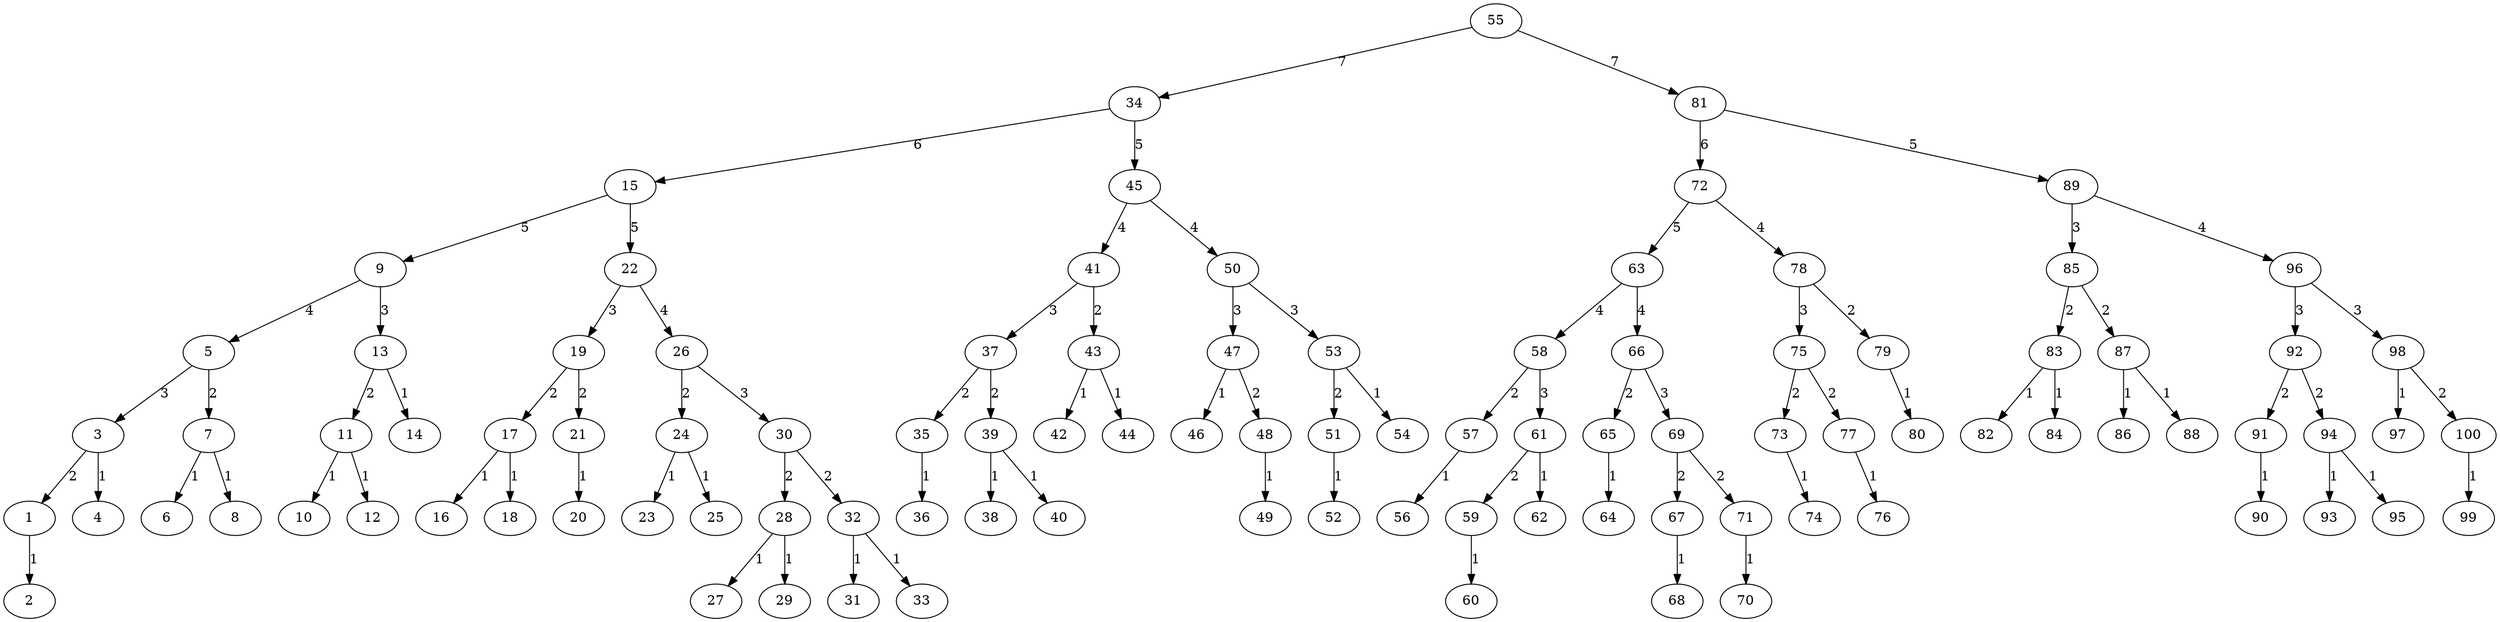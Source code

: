 digraph avltree {

55 -> 34 [label = 7];
55 -> 81 [label = 7];

34 -> 15 [label = 6];
34 -> 45 [label = 5];

15 -> 9 [label = 5];
15 -> 22 [label = 5];

9 -> 5 [label = 4];
9 -> 13 [label = 3];

5 -> 3 [label = 3];
5 -> 7 [label = 2];

3 -> 1 [label = 2];
3 -> 4 [label = 1];

//rechts
1 -> 2 [label = 1];

7 -> 6 [label = 1];
7 -> 8 [label = 1];

13 -> 11 [label = 2];
13 -> 14 [label = 1];

11 -> 10 [label = 1];
11 -> 12 [label = 1];

22 -> 19 [label = 3];
22 -> 26 [label = 4];

19 -> 17 [label = 2];
19 -> 21 [label = 2];

17 -> 16 [label = 1];
17 -> 18 [label = 1];

//links
21 -> 20 [label = 1];

26 -> 24 [label = 2];
26 -> 30 [label = 3];

24 -> 23 [label = 1];
24 -> 25 [label = 1];

30 -> 28 [label = 2];
30 -> 32 [label = 2];

28 -> 27 [label = 1];
28 -> 29 [label = 1];

32 -> 31 [label = 1];
32 -> 33 [label = 1];

45 -> 41 [label = 4];
45 -> 50 [label = 4];

41 -> 37 [label = 3];
41 -> 43 [label = 2];

37 -> 35 [label = 2];
37 -> 39 [label = 2];

//rechts
35 -> 36 [label = 1];

39 -> 38 [label = 1];
39 -> 40 [label = 1];

43 -> 42 [label = 1];
43 -> 44 [label = 1];

50 -> 47 [label = 3];
50 -> 53 [label = 3];

47 -> 46 [label = 1];
47 -> 48 [label = 2];

//rechts
48 -> 49 [label = 1];

53 -> 51 [label = 2];
53 -> 54 [label = 1];

//rechts
51 -> 52 [label = 1];

81 -> 72 [label = 6];
81 -> 89 [label = 5];

72 -> 63 [label = 5];
72 -> 78 [label = 4];

63 -> 58 [label = 4];
63 -> 66 [label = 4];

58 -> 57 [label = 2];
58 -> 61 [label = 3];

//links
57 -> 56 [label = 1];

61 -> 59 [label = 2];
61 -> 62 [label = 1];

//rechts
59 -> 60 [label = 1];

66 -> 65 [label = 2];
66 -> 69 [label = 3];

//links
65 -> 64 [label = 1];

69 -> 67 [label = 2];
69 -> 71 [label = 2];

//rechts
67 -> 68 [label = 1];

//links
71 -> 70 [label = 1];

78 -> 75 [label = 3];
78 -> 79 [label = 2];

75 -> 73 [label = 2];
75 -> 77 [label = 2];

//rechts
73 -> 74 [label = 1];

//links
77 -> 76 [label = 1];

//rechts
79 -> 80 [label = 1];

89 -> 85 [label = 3];
89 -> 96 [label = 4];

85 -> 83 [label = 2];
85 -> 87 [label = 2];

83 -> 82 [label = 1];
83 -> 84 [label = 1];

87 -> 86 [label = 1];
87 -> 88 [label = 1];

96 -> 92 [label = 3];
96 -> 98 [label = 3];

92 -> 91 [label = 2];
92 -> 94 [label = 2];

//links
91 -> 90 [label = 1];

94 -> 93 [label = 1];
94 -> 95 [label = 1];

98 -> 97 [label = 1];
98 -> 100 [label = 2];

//links
100 -> 99 [label = 1];

}
digraph avltree {

2625 -> 1478 [label = 14];
2625 -> 3957 [label = 13];

1478 -> 490 [label = 13];
1478 -> 2121 [label = 13];

490 -> 291 [label = 11];
490 -> 890 [label = 12];

291 -> 178 [label = 10];
291 -> 399 [label = 9];

178 -> 83 [label = 9];
178 -> 243 [label = 8];

83 -> 43 [label = 8];
83 -> 116 [label = 8];

43 -> 26 [label = 7];
43 -> 71 [label = 6];

26 -> 15 [label = 6];
26 -> 34 [label = 5];

15 -> 5 [label = 5];
15 -> 20 [label = 4];

5 -> 2 [label = 3];
5 -> 11 [label = 4];

2 -> 1 [label = 1];
2 -> 4 [label = 2];

//links
4 -> 3 [label = 1];

11 -> 8 [label = 3];
11 -> 13 [label = 2];

8 -> 7 [label = 2];
8 -> 9 [label = 2];

//links
7 -> 6 [label = 1];

//rechts
9 -> 10 [label = 1];

13 -> 12 [label = 1];
13 -> 14 [label = 1];

20 -> 17 [label = 3];
20 -> 23 [label = 3];

17 -> 16 [label = 1];
17 -> 18 [label = 2];

//rechts
18 -> 19 [label = 1];

23 -> 21 [label = 2];
23 -> 25 [label = 2];

//rechts
21 -> 22 [label = 1];

//links
25 -> 24 [label = 1];

34 -> 31 [label = 4];
34 -> 38 [label = 4];

31 -> 28 [label = 3];
31 -> 32 [label = 2];

28 -> 27 [label = 1];
28 -> 30 [label = 2];

//links
30 -> 29 [label = 1];

//rechts
32 -> 33 [label = 1];

38 -> 36 [label = 2];
38 -> 41 [label = 3];

36 -> 35 [label = 1];
36 -> 37 [label = 1];

41 -> 40 [label = 2];
41 -> 42 [label = 1];

//links
40 -> 39 [label = 1];

71 -> 57 [label = 5];
71 -> 76 [label = 4];

57 -> 50 [label = 4];
57 -> 65 [label = 4];

50 -> 46 [label = 3];
50 -> 54 [label = 3];

46 -> 44 [label = 2];
46 -> 48 [label = 2];

//rechts
44 -> 45 [label = 1];

48 -> 47 [label = 1];
48 -> 49 [label = 1];

54 -> 52 [label = 2];
54 -> 55 [label = 2];

52 -> 51 [label = 1];
52 -> 53 [label = 1];

//rechts
55 -> 56 [label = 1];

65 -> 61 [label = 3];
65 -> 67 [label = 3];

61 -> 59 [label = 2];
61 -> 63 [label = 2];

59 -> 58 [label = 1];
59 -> 60 [label = 1];

63 -> 62 [label = 1];
63 -> 64 [label = 1];

67 -> 66 [label = 1];
67 -> 69 [label = 2];

69 -> 68 [label = 1];
69 -> 70 [label = 1];

76 -> 74 [label = 3];
76 -> 79 [label = 3];

74 -> 73 [label = 2];
74 -> 75 [label = 1];

//links
73 -> 72 [label = 1];

79 -> 77 [label = 2];
79 -> 81 [label = 2];

//rechts
77 -> 78 [label = 1];

81 -> 80 [label = 1];
81 -> 82 [label = 1];

116 -> 94 [label = 6];
116 -> 142 [label = 7];

94 -> 87 [label = 4];
94 -> 105 [label = 5];

87 -> 85 [label = 2];
87 -> 91 [label = 3];

85 -> 84 [label = 1];
85 -> 86 [label = 1];

91 -> 89 [label = 2];
91 -> 92 [label = 2];

89 -> 88 [label = 1];
89 -> 90 [label = 1];

//rechts
92 -> 93 [label = 1];

105 -> 99 [label = 4];
105 -> 110 [label = 4];

99 -> 97 [label = 3];
99 -> 101 [label = 3];

97 -> 96 [label = 2];
97 -> 98 [label = 1];

//links
96 -> 95 [label = 1];

101 -> 100 [label = 1];
101 -> 103 [label = 2];

103 -> 102 [label = 1];
103 -> 104 [label = 1];

110 -> 108 [label = 3];
110 -> 112 [label = 3];

108 -> 106 [label = 2];
108 -> 109 [label = 1];

//rechts
106 -> 107 [label = 1];

112 -> 111 [label = 1];
112 -> 114 [label = 2];

114 -> 113 [label = 1];
114 -> 115 [label = 1];

142 -> 132 [label = 6];
142 -> 158 [label = 6];

132 -> 127 [label = 5];
132 -> 137 [label = 4];

127 -> 120 [label = 4];
127 -> 129 [label = 3];

120 -> 118 [label = 2];
120 -> 124 [label = 3];

118 -> 117 [label = 1];
118 -> 119 [label = 1];

124 -> 122 [label = 2];
124 -> 126 [label = 2];

122 -> 121 [label = 1];
122 -> 123 [label = 1];

//links
126 -> 125 [label = 1];

129 -> 128 [label = 1];
129 -> 130 [label = 2];

//rechts
130 -> 131 [label = 1];

137 -> 135 [label = 3];
137 -> 140 [label = 3];

135 -> 133 [label = 2];
135 -> 136 [label = 1];

//rechts
133 -> 134 [label = 1];

140 -> 139 [label = 2];
140 -> 141 [label = 1];

//links
139 -> 138 [label = 1];

158 -> 151 [label = 5];
158 -> 170 [label = 5];

151 -> 146 [label = 4];
151 -> 154 [label = 3];

146 -> 144 [label = 2];
146 -> 148 [label = 3];

144 -> 143 [label = 1];
144 -> 145 [label = 1];

148 -> 147 [label = 1];
148 -> 150 [label = 2];

//links
150 -> 149 [label = 1];

154 -> 153 [label = 2];
154 -> 156 [label = 2];

//links
153 -> 152 [label = 1];

156 -> 155 [label = 1];
156 -> 157 [label = 1];

170 -> 165 [label = 4];
170 -> 173 [label = 4];

165 -> 162 [label = 3];
165 -> 168 [label = 3];

162 -> 160 [label = 2];
162 -> 163 [label = 2];

160 -> 159 [label = 1];
160 -> 161 [label = 1];

//rechts
163 -> 164 [label = 1];

168 -> 166 [label = 2];
168 -> 169 [label = 1];

//rechts
166 -> 167 [label = 1];

173 -> 171 [label = 2];
173 -> 175 [label = 3];

//rechts
171 -> 172 [label = 1];

175 -> 174 [label = 1];
175 -> 176 [label = 2];

//rechts
176 -> 177 [label = 1];

243 -> 221 [label = 7];
243 -> 271 [label = 7];

221 -> 197 [label = 6];
221 -> 232 [label = 5];

197 -> 189 [label = 5];
197 -> 210 [label = 5];

189 -> 183 [label = 4];
189 -> 194 [label = 4];

183 -> 180 [label = 3];
183 -> 187 [label = 3];

180 -> 179 [label = 1];
180 -> 182 [label = 2];

//links
182 -> 181 [label = 1];

187 -> 185 [label = 2];
187 -> 188 [label = 1];

185 -> 184 [label = 1];
185 -> 186 [label = 1];

194 -> 191 [label = 3];
194 -> 195 [label = 2];

191 -> 190 [label = 1];
191 -> 193 [label = 2];

//links
193 -> 192 [label = 1];

//rechts
195 -> 196 [label = 1];

210 -> 204 [label = 4];
210 -> 217 [label = 4];

204 -> 200 [label = 3];
204 -> 207 [label = 3];

200 -> 199 [label = 2];
200 -> 202 [label = 2];

//links
199 -> 198 [label = 1];

202 -> 201 [label = 1];
202 -> 203 [label = 1];

207 -> 206 [label = 2];
207 -> 209 [label = 2];

//links
206 -> 205 [label = 1];

//links
209 -> 208 [label = 1];

217 -> 213 [label = 3];
217 -> 219 [label = 2];

213 -> 211 [label = 2];
213 -> 215 [label = 2];

//rechts
211 -> 212 [label = 1];

215 -> 214 [label = 1];
215 -> 216 [label = 1];

219 -> 218 [label = 1];
219 -> 220 [label = 1];

232 -> 226 [label = 4];
232 -> 237 [label = 4];

226 -> 224 [label = 3];
226 -> 229 [label = 3];

224 -> 223 [label = 2];
224 -> 225 [label = 1];

//links
223 -> 222 [label = 1];

229 -> 228 [label = 2];
229 -> 230 [label = 2];

//links
228 -> 227 [label = 1];

//rechts
230 -> 231 [label = 1];

237 -> 234 [label = 3];
237 -> 240 [label = 3];

234 -> 233 [label = 1];
234 -> 235 [label = 2];

//rechts
235 -> 236 [label = 1];

240 -> 239 [label = 2];
240 -> 241 [label = 2];

//links
239 -> 238 [label = 1];

//rechts
241 -> 242 [label = 1];

271 -> 258 [label = 6];
271 -> 281 [label = 5];

258 -> 253 [label = 5];
258 -> 265 [label = 4];

253 -> 249 [label = 4];
253 -> 255 [label = 3];

249 -> 247 [label = 3];
249 -> 251 [label = 2];

247 -> 245 [label = 2];
247 -> 248 [label = 1];

245 -> 244 [label = 1];
245 -> 246 [label = 1];

251 -> 250 [label = 1];
251 -> 252 [label = 1];

255 -> 254 [label = 1];
255 -> 257 [label = 2];

//links
257 -> 256 [label = 1];

265 -> 261 [label = 3];
265 -> 268 [label = 3];

261 -> 260 [label = 2];
261 -> 263 [label = 2];

//links
260 -> 259 [label = 1];

263 -> 262 [label = 1];
263 -> 264 [label = 1];

268 -> 267 [label = 2];
268 -> 269 [label = 2];

//links
267 -> 266 [label = 1];

//rechts
269 -> 270 [label = 1];

281 -> 275 [label = 4];
281 -> 287 [label = 4];

275 -> 273 [label = 2];
275 -> 277 [label = 3];

273 -> 272 [label = 1];
273 -> 274 [label = 1];

277 -> 276 [label = 1];
277 -> 279 [label = 2];

279 -> 278 [label = 1];
279 -> 280 [label = 1];

287 -> 285 [label = 3];
287 -> 289 [label = 2];

285 -> 283 [label = 2];
285 -> 286 [label = 1];

283 -> 282 [label = 1];
283 -> 284 [label = 1];

289 -> 288 [label = 1];
289 -> 290 [label = 1];

399 -> 350 [label = 8];
399 -> 451 [label = 8];

350 -> 321 [label = 7];
350 -> 374 [label = 7];

321 -> 309 [label = 6];
321 -> 336 [label = 6];

309 -> 300 [label = 5];
309 -> 314 [label = 4];

300 -> 297 [label = 4];
300 -> 303 [label = 4];

297 -> 295 [label = 3];
297 -> 299 [label = 2];

295 -> 293 [label = 2];
295 -> 296 [label = 1];

293 -> 292 [label = 1];
293 -> 294 [label = 1];

//links
299 -> 298 [label = 1];

303 -> 302 [label = 2];
303 -> 307 [label = 3];

//links
302 -> 301 [label = 1];

307 -> 305 [label = 2];
307 -> 308 [label = 1];

305 -> 304 [label = 1];
305 -> 306 [label = 1];

314 -> 312 [label = 3];
314 -> 318 [label = 3];

312 -> 311 [label = 2];
312 -> 313 [label = 1];

//links
311 -> 310 [label = 1];

318 -> 316 [label = 2];
318 -> 319 [label = 2];

316 -> 315 [label = 1];
316 -> 317 [label = 1];

//rechts
319 -> 320 [label = 1];

336 -> 328 [label = 4];
336 -> 344 [label = 5];

328 -> 325 [label = 3];
328 -> 332 [label = 3];

325 -> 323 [label = 2];
325 -> 326 [label = 2];

323 -> 322 [label = 1];
323 -> 324 [label = 1];

//rechts
326 -> 327 [label = 1];

332 -> 330 [label = 2];
332 -> 334 [label = 2];

330 -> 329 [label = 1];
330 -> 331 [label = 1];

334 -> 333 [label = 1];
334 -> 335 [label = 1];

344 -> 341 [label = 4];
344 -> 346 [label = 3];

341 -> 338 [label = 3];
341 -> 343 [label = 2];

338 -> 337 [label = 1];
338 -> 339 [label = 2];

//rechts
339 -> 340 [label = 1];

//links
343 -> 342 [label = 1];

346 -> 345 [label = 1];
346 -> 348 [label = 2];

348 -> 347 [label = 1];
348 -> 349 [label = 1];

374 -> 362 [label = 5];
374 -> 384 [label = 6];

362 -> 355 [label = 4];
362 -> 370 [label = 4];

355 -> 353 [label = 3];
355 -> 358 [label = 3];

353 -> 351 [label = 2];
353 -> 354 [label = 1];

//rechts
351 -> 352 [label = 1];

358 -> 357 [label = 2];
358 -> 360 [label = 2];

//links
357 -> 356 [label = 1];

360 -> 359 [label = 1];
360 -> 361 [label = 1];

370 -> 366 [label = 3];
370 -> 372 [label = 2];

366 -> 364 [label = 2];
366 -> 368 [label = 2];

364 -> 363 [label = 1];
364 -> 365 [label = 1];

368 -> 367 [label = 1];
368 -> 369 [label = 1];

372 -> 371 [label = 1];
372 -> 373 [label = 1];

384 -> 377 [label = 4];
384 -> 389 [label = 5];

377 -> 375 [label = 2];
377 -> 381 [label = 3];

//rechts
375 -> 376 [label = 1];

381 -> 379 [label = 2];
381 -> 383 [label = 2];

379 -> 378 [label = 1];
379 -> 380 [label = 1];

//links
383 -> 382 [label = 1];

389 -> 386 [label = 3];
389 -> 394 [label = 4];

386 -> 385 [label = 1];
386 -> 388 [label = 2];

//links
388 -> 387 [label = 1];

394 -> 391 [label = 3];
394 -> 396 [label = 3];

391 -> 390 [label = 1];
391 -> 392 [label = 2];

//rechts
392 -> 393 [label = 1];

396 -> 395 [label = 1];
396 -> 397 [label = 2];

//rechts
397 -> 398 [label = 1];

451 -> 430 [label = 7];
451 -> 475 [label = 6];

430 -> 414 [label = 6];
430 -> 438 [label = 5];

414 -> 405 [label = 5];
414 -> 425 [label = 5];

405 -> 402 [label = 3];
405 -> 408 [label = 4];

402 -> 400 [label = 2];
402 -> 404 [label = 2];

//rechts
400 -> 401 [label = 1];

//links
404 -> 403 [label = 1];

408 -> 406 [label = 2];
408 -> 410 [label = 3];

//rechts
406 -> 407 [label = 1];

410 -> 409 [label = 1];
410 -> 412 [label = 2];

412 -> 411 [label = 1];
412 -> 413 [label = 1];

425 -> 418 [label = 4];
425 -> 428 [label = 3];

418 -> 416 [label = 2];
418 -> 421 [label = 3];

416 -> 415 [label = 1];
416 -> 417 [label = 1];

421 -> 420 [label = 2];
421 -> 423 [label = 2];

//links
420 -> 419 [label = 1];

423 -> 422 [label = 1];
423 -> 424 [label = 1];

428 -> 427 [label = 2];
428 -> 429 [label = 1];

//links
427 -> 426 [label = 1];

438 -> 435 [label = 4];
438 -> 445 [label = 4];

435 -> 432 [label = 3];
435 -> 436 [label = 2];

432 -> 431 [label = 1];
432 -> 434 [label = 2];

//links
434 -> 433 [label = 1];

//rechts
436 -> 437 [label = 1];

445 -> 441 [label = 3];
445 -> 447 [label = 3];

441 -> 440 [label = 2];
441 -> 443 [label = 2];

//links
440 -> 439 [label = 1];

443 -> 442 [label = 1];
443 -> 444 [label = 1];

447 -> 446 [label = 1];
447 -> 449 [label = 2];

449 -> 448 [label = 1];
449 -> 450 [label = 1];

475 -> 465 [label = 5];
475 -> 482 [label = 5];

465 -> 459 [label = 4];
465 -> 468 [label = 4];

459 -> 455 [label = 3];
459 -> 463 [label = 3];

455 -> 453 [label = 2];
455 -> 457 [label = 2];

453 -> 452 [label = 1];
453 -> 454 [label = 1];

457 -> 456 [label = 1];
457 -> 458 [label = 1];

463 -> 461 [label = 2];
463 -> 464 [label = 1];

461 -> 460 [label = 1];
461 -> 462 [label = 1];

468 -> 466 [label = 2];
468 -> 471 [label = 3];

//rechts
466 -> 467 [label = 1];

471 -> 469 [label = 2];
471 -> 473 [label = 2];

//rechts
469 -> 470 [label = 1];

473 -> 472 [label = 1];
473 -> 474 [label = 1];

482 -> 478 [label = 3];
482 -> 485 [label = 4];

478 -> 477 [label = 2];
478 -> 480 [label = 2];

//links
477 -> 476 [label = 1];

480 -> 479 [label = 1];
480 -> 481 [label = 1];

485 -> 483 [label = 2];
485 -> 488 [label = 3];

//rechts
483 -> 484 [label = 1];

488 -> 486 [label = 2];
488 -> 489 [label = 1];

//rechts
486 -> 487 [label = 1];

890 -> 658 [label = 10];
890 -> 1154 [label = 11];

658 -> 559 [label = 9];
658 -> 731 [label = 9];

559 -> 530 [label = 7];
559 -> 613 [label = 8];

530 -> 507 [label = 6];
530 -> 540 [label = 6];

507 -> 497 [label = 5];
507 -> 519 [label = 5];

497 -> 494 [label = 3];
497 -> 504 [label = 4];

494 -> 492 [label = 2];
494 -> 495 [label = 2];

492 -> 491 [label = 1];
492 -> 493 [label = 1];

//rechts
495 -> 496 [label = 1];

504 -> 501 [label = 3];
504 -> 505 [label = 2];

501 -> 499 [label = 2];
501 -> 503 [label = 2];

499 -> 498 [label = 1];
499 -> 500 [label = 1];

//links
503 -> 502 [label = 1];

//rechts
505 -> 506 [label = 1];

519 -> 513 [label = 4];
519 -> 524 [label = 4];

513 -> 510 [label = 3];
513 -> 516 [label = 3];

510 -> 508 [label = 2];
510 -> 511 [label = 2];

//rechts
508 -> 509 [label = 1];

//rechts
511 -> 512 [label = 1];

516 -> 514 [label = 2];
516 -> 517 [label = 2];

//rechts
514 -> 515 [label = 1];

//rechts
517 -> 518 [label = 1];

524 -> 521 [label = 3];
524 -> 528 [label = 3];

521 -> 520 [label = 1];
521 -> 523 [label = 2];

//links
523 -> 522 [label = 1];

528 -> 526 [label = 2];
528 -> 529 [label = 1];

526 -> 525 [label = 1];
526 -> 527 [label = 1];

540 -> 537 [label = 4];
540 -> 549 [label = 5];

537 -> 533 [label = 3];
537 -> 538 [label = 2];

533 -> 532 [label = 2];
533 -> 535 [label = 2];

//links
532 -> 531 [label = 1];

535 -> 534 [label = 1];
535 -> 536 [label = 1];

//rechts
538 -> 539 [label = 1];

549 -> 544 [label = 4];
549 -> 553 [label = 4];

544 -> 542 [label = 2];
544 -> 546 [label = 3];

542 -> 541 [label = 1];
542 -> 543 [label = 1];

546 -> 545 [label = 1];
546 -> 547 [label = 2];

//rechts
547 -> 548 [label = 1];

553 -> 551 [label = 2];
553 -> 557 [label = 3];

551 -> 550 [label = 1];
551 -> 552 [label = 1];

557 -> 555 [label = 2];
557 -> 558 [label = 1];

555 -> 554 [label = 1];
555 -> 556 [label = 1];

613 -> 579 [label = 7];
613 -> 636 [label = 7];

579 -> 571 [label = 5];
579 -> 598 [label = 6];

571 -> 566 [label = 4];
571 -> 576 [label = 4];

566 -> 563 [label = 3];
566 -> 568 [label = 3];

563 -> 561 [label = 2];
563 -> 565 [label = 2];

561 -> 560 [label = 1];
561 -> 562 [label = 1];

//links
565 -> 564 [label = 1];

568 -> 567 [label = 1];
568 -> 569 [label = 2];

//rechts
569 -> 570 [label = 1];

576 -> 574 [label = 3];
576 -> 577 [label = 2];

574 -> 572 [label = 2];
574 -> 575 [label = 1];

//rechts
572 -> 573 [label = 1];

//rechts
577 -> 578 [label = 1];

598 -> 586 [label = 5];
598 -> 606 [label = 5];

586 -> 583 [label = 3];
586 -> 592 [label = 4];

583 -> 581 [label = 2];
583 -> 584 [label = 2];

581 -> 580 [label = 1];
581 -> 582 [label = 1];

//rechts
584 -> 585 [label = 1];

592 -> 589 [label = 3];
592 -> 594 [label = 3];

589 -> 588 [label = 2];
589 -> 591 [label = 2];

//links
588 -> 587 [label = 1];

//links
591 -> 590 [label = 1];

594 -> 593 [label = 1];
594 -> 596 [label = 2];

596 -> 595 [label = 1];
596 -> 597 [label = 1];

606 -> 603 [label = 4];
606 -> 610 [label = 3];

603 -> 600 [label = 3];
603 -> 604 [label = 2];

600 -> 599 [label = 1];
600 -> 602 [label = 2];

//links
602 -> 601 [label = 1];

//rechts
604 -> 605 [label = 1];

610 -> 608 [label = 2];
610 -> 611 [label = 2];

608 -> 607 [label = 1];
608 -> 609 [label = 1];

//rechts
611 -> 612 [label = 1];

636 -> 621 [label = 6];
636 -> 645 [label = 5];

621 -> 618 [label = 4];
621 -> 630 [label = 5];

618 -> 615 [label = 3];
618 -> 620 [label = 2];

615 -> 614 [label = 1];
615 -> 616 [label = 2];

//rechts
616 -> 617 [label = 1];

//links
620 -> 619 [label = 1];

630 -> 626 [label = 4];
630 -> 634 [label = 3];

626 -> 624 [label = 3];
626 -> 628 [label = 2];

624 -> 622 [label = 2];
624 -> 625 [label = 1];

//rechts
622 -> 623 [label = 1];

628 -> 627 [label = 1];
628 -> 629 [label = 1];

634 -> 632 [label = 2];
634 -> 635 [label = 1];

632 -> 631 [label = 1];
632 -> 633 [label = 1];

645 -> 641 [label = 4];
645 -> 652 [label = 4];

641 -> 638 [label = 3];
641 -> 643 [label = 2];

638 -> 637 [label = 1];
638 -> 640 [label = 2];

//links
640 -> 639 [label = 1];

643 -> 642 [label = 1];
643 -> 644 [label = 1];

652 -> 649 [label = 3];
652 -> 655 [label = 3];

649 -> 647 [label = 2];
649 -> 650 [label = 2];

647 -> 646 [label = 1];
647 -> 648 [label = 1];

//rechts
650 -> 651 [label = 1];

655 -> 654 [label = 2];
655 -> 657 [label = 2];

//links
654 -> 653 [label = 1];

//links
657 -> 656 [label = 1];

731 -> 699 [label = 7];
731 -> 812 [label = 8];

699 -> 680 [label = 6];
699 -> 714 [label = 6];

680 -> 671 [label = 5];
680 -> 689 [label = 5];

671 -> 663 [label = 4];
671 -> 675 [label = 4];

663 -> 661 [label = 3];
663 -> 667 [label = 3];

661 -> 660 [label = 2];
661 -> 662 [label = 1];

//links
660 -> 659 [label = 1];

667 -> 665 [label = 2];
667 -> 669 [label = 2];

665 -> 664 [label = 1];
665 -> 666 [label = 1];

669 -> 668 [label = 1];
669 -> 670 [label = 1];

675 -> 673 [label = 2];
675 -> 678 [label = 3];

673 -> 672 [label = 1];
673 -> 674 [label = 1];

678 -> 676 [label = 2];
678 -> 679 [label = 1];

//rechts
676 -> 677 [label = 1];

689 -> 684 [label = 4];
689 -> 694 [label = 4];

684 -> 682 [label = 2];
684 -> 687 [label = 3];

682 -> 681 [label = 1];
682 -> 683 [label = 1];

687 -> 686 [label = 2];
687 -> 688 [label = 1];

//links
686 -> 685 [label = 1];

694 -> 692 [label = 3];
694 -> 696 [label = 3];

692 -> 690 [label = 2];
692 -> 693 [label = 1];

//rechts
690 -> 691 [label = 1];

696 -> 695 [label = 1];
696 -> 697 [label = 2];

//rechts
697 -> 698 [label = 1];

714 -> 709 [label = 5];
714 -> 724 [label = 5];

709 -> 704 [label = 4];
709 -> 711 [label = 3];

704 -> 701 [label = 3];
704 -> 706 [label = 3];

701 -> 700 [label = 1];
701 -> 702 [label = 2];

//rechts
702 -> 703 [label = 1];

706 -> 705 [label = 1];
706 -> 708 [label = 2];

//links
708 -> 707 [label = 1];

711 -> 710 [label = 1];
711 -> 713 [label = 2];

//links
713 -> 712 [label = 1];

724 -> 719 [label = 4];
724 -> 728 [label = 3];

719 -> 716 [label = 3];
719 -> 721 [label = 3];

716 -> 715 [label = 1];
716 -> 718 [label = 2];

//links
718 -> 717 [label = 1];

721 -> 720 [label = 1];
721 -> 722 [label = 2];

//rechts
722 -> 723 [label = 1];

728 -> 726 [label = 2];
728 -> 730 [label = 2];

726 -> 725 [label = 1];
726 -> 727 [label = 1];

//links
730 -> 729 [label = 1];

812 -> 765 [label = 7];
812 -> 856 [label = 7];

765 -> 744 [label = 6];
765 -> 788 [label = 6];

744 -> 738 [label = 4];
744 -> 755 [label = 5];

738 -> 734 [label = 3];
738 -> 740 [label = 3];

734 -> 733 [label = 2];
734 -> 736 [label = 2];

//links
733 -> 732 [label = 1];

736 -> 735 [label = 1];
736 -> 737 [label = 1];

740 -> 739 [label = 1];
740 -> 742 [label = 2];

742 -> 741 [label = 1];
742 -> 743 [label = 1];

755 -> 750 [label = 4];
755 -> 759 [label = 4];

750 -> 747 [label = 3];
750 -> 753 [label = 3];

747 -> 746 [label = 2];
747 -> 749 [label = 2];

//links
746 -> 745 [label = 1];

//links
749 -> 748 [label = 1];

753 -> 752 [label = 2];
753 -> 754 [label = 1];

//links
752 -> 751 [label = 1];

759 -> 757 [label = 2];
759 -> 761 [label = 3];

757 -> 756 [label = 1];
757 -> 758 [label = 1];

761 -> 760 [label = 1];
761 -> 763 [label = 2];

763 -> 762 [label = 1];
763 -> 764 [label = 1];

788 -> 776 [label = 5];
788 -> 800 [label = 5];

776 -> 771 [label = 4];
776 -> 783 [label = 4];

771 -> 767 [label = 3];
771 -> 774 [label = 3];

767 -> 766 [label = 1];
767 -> 769 [label = 2];

769 -> 768 [label = 1];
769 -> 770 [label = 1];

774 -> 772 [label = 2];
774 -> 775 [label = 1];

//rechts
772 -> 773 [label = 1];

783 -> 779 [label = 3];
783 -> 785 [label = 3];

779 -> 777 [label = 2];
779 -> 781 [label = 2];

//rechts
777 -> 778 [label = 1];

781 -> 780 [label = 1];
781 -> 782 [label = 1];

785 -> 784 [label = 1];
785 -> 786 [label = 2];

//rechts
786 -> 787 [label = 1];

800 -> 796 [label = 4];
800 -> 806 [label = 4];

796 -> 792 [label = 3];
796 -> 798 [label = 2];

792 -> 790 [label = 2];
792 -> 794 [label = 2];

790 -> 789 [label = 1];
790 -> 791 [label = 1];

794 -> 793 [label = 1];
794 -> 795 [label = 1];

798 -> 797 [label = 1];
798 -> 799 [label = 1];

806 -> 804 [label = 3];
806 -> 809 [label = 3];

804 -> 802 [label = 2];
804 -> 805 [label = 1];

802 -> 801 [label = 1];
802 -> 803 [label = 1];

809 -> 807 [label = 2];
809 -> 810 [label = 2];

//rechts
807 -> 808 [label = 1];

//rechts
810 -> 811 [label = 1];

856 -> 833 [label = 6];
856 -> 871 [label = 6];

833 -> 822 [label = 5];
833 -> 847 [label = 5];

822 -> 816 [label = 4];
822 -> 827 [label = 4];

816 -> 814 [label = 2];
816 -> 820 [label = 3];

814 -> 813 [label = 1];
814 -> 815 [label = 1];

820 -> 818 [label = 2];
820 -> 821 [label = 1];

818 -> 817 [label = 1];
818 -> 819 [label = 1];

827 -> 825 [label = 3];
827 -> 829 [label = 3];

825 -> 824 [label = 2];
825 -> 826 [label = 1];

//links
824 -> 823 [label = 1];

829 -> 828 [label = 1];
829 -> 831 [label = 2];

831 -> 830 [label = 1];
831 -> 832 [label = 1];

847 -> 840 [label = 4];
847 -> 851 [label = 4];

840 -> 836 [label = 3];
840 -> 843 [label = 3];

836 -> 835 [label = 2];
836 -> 838 [label = 2];

//links
835 -> 834 [label = 1];

838 -> 837 [label = 1];
838 -> 839 [label = 1];

843 -> 842 [label = 2];
843 -> 845 [label = 2];

//links
842 -> 841 [label = 1];

845 -> 844 [label = 1];
845 -> 846 [label = 1];

851 -> 849 [label = 2];
851 -> 853 [label = 3];

849 -> 848 [label = 1];
849 -> 850 [label = 1];

853 -> 852 [label = 1];
853 -> 854 [label = 2];

//rechts
854 -> 855 [label = 1];

871 -> 863 [label = 5];
871 -> 879 [label = 5];

863 -> 860 [label = 3];
863 -> 868 [label = 4];

860 -> 858 [label = 2];
860 -> 861 [label = 2];

858 -> 857 [label = 1];
858 -> 859 [label = 1];

//rechts
861 -> 862 [label = 1];

868 -> 865 [label = 3];
868 -> 870 [label = 2];

865 -> 864 [label = 1];
865 -> 867 [label = 2];

//links
867 -> 866 [label = 1];

//links
870 -> 869 [label = 1];

879 -> 875 [label = 3];
879 -> 886 [label = 4];

875 -> 873 [label = 2];
875 -> 877 [label = 2];

873 -> 872 [label = 1];
873 -> 874 [label = 1];

877 -> 876 [label = 1];
877 -> 878 [label = 1];

886 -> 882 [label = 3];
886 -> 888 [label = 2];

882 -> 881 [label = 2];
882 -> 884 [label = 2];

//links
881 -> 880 [label = 1];

884 -> 883 [label = 1];
884 -> 885 [label = 1];

888 -> 887 [label = 1];
888 -> 889 [label = 1];

1154 -> 1005 [label = 10];
1154 -> 1299 [label = 10];

1005 -> 960 [label = 8];
1005 -> 1087 [label = 9];

960 -> 919 [label = 7];
960 -> 984 [label = 7];

919 -> 902 [label = 6];
919 -> 941 [label = 6];

902 -> 895 [label = 4];
902 -> 909 [label = 5];

895 -> 892 [label = 3];
895 -> 898 [label = 3];

892 -> 891 [label = 1];
892 -> 894 [label = 2];

//links
894 -> 893 [label = 1];

898 -> 896 [label = 2];
898 -> 900 [label = 2];

//rechts
896 -> 897 [label = 1];

900 -> 899 [label = 1];
900 -> 901 [label = 1];

909 -> 906 [label = 3];
909 -> 914 [label = 4];

906 -> 904 [label = 2];
906 -> 907 [label = 2];

904 -> 903 [label = 1];
904 -> 905 [label = 1];

//rechts
907 -> 908 [label = 1];

914 -> 911 [label = 3];
914 -> 917 [label = 3];

911 -> 910 [label = 1];
911 -> 912 [label = 2];

//rechts
912 -> 913 [label = 1];

917 -> 915 [label = 2];
917 -> 918 [label = 1];

//rechts
915 -> 916 [label = 1];

941 -> 928 [label = 5];
941 -> 951 [label = 5];

928 -> 924 [label = 4];
928 -> 933 [label = 4];

924 -> 922 [label = 3];
924 -> 926 [label = 2];

922 -> 921 [label = 2];
922 -> 923 [label = 1];

//links
921 -> 920 [label = 1];

926 -> 925 [label = 1];
926 -> 927 [label = 1];

933 -> 931 [label = 3];
933 -> 937 [label = 3];

931 -> 930 [label = 2];
931 -> 932 [label = 1];

//links
930 -> 929 [label = 1];

937 -> 935 [label = 2];
937 -> 939 [label = 2];

935 -> 934 [label = 1];
935 -> 936 [label = 1];

939 -> 938 [label = 1];
939 -> 940 [label = 1];

951 -> 946 [label = 4];
951 -> 955 [label = 4];

946 -> 944 [label = 3];
946 -> 949 [label = 3];

944 -> 942 [label = 2];
944 -> 945 [label = 1];

//rechts
942 -> 943 [label = 1];

949 -> 948 [label = 2];
949 -> 950 [label = 1];

//links
948 -> 947 [label = 1];

955 -> 953 [label = 2];
955 -> 957 [label = 3];

953 -> 952 [label = 1];
953 -> 954 [label = 1];

957 -> 956 [label = 1];
957 -> 958 [label = 2];

//rechts
958 -> 959 [label = 1];

984 -> 975 [label = 6];
984 -> 992 [label = 5];

975 -> 969 [label = 5];
975 -> 978 [label = 4];

969 -> 965 [label = 4];
969 -> 971 [label = 3];

965 -> 963 [label = 3];
965 -> 967 [label = 2];

963 -> 962 [label = 2];
963 -> 964 [label = 1];

//links
962 -> 961 [label = 1];

967 -> 966 [label = 1];
967 -> 968 [label = 1];

971 -> 970 [label = 1];
971 -> 973 [label = 2];

973 -> 972 [label = 1];
973 -> 974 [label = 1];

978 -> 976 [label = 2];
978 -> 981 [label = 3];

//rechts
976 -> 977 [label = 1];

981 -> 979 [label = 2];
981 -> 982 [label = 2];

//rechts
979 -> 980 [label = 1];

//rechts
982 -> 983 [label = 1];

992 -> 989 [label = 4];
992 -> 997 [label = 4];

989 -> 986 [label = 3];
989 -> 991 [label = 2];

986 -> 985 [label = 1];
986 -> 988 [label = 2];

//links
988 -> 987 [label = 1];

//links
991 -> 990 [label = 1];

997 -> 994 [label = 3];
997 -> 1001 [label = 3];

994 -> 993 [label = 1];
994 -> 996 [label = 2];

//links
996 -> 995 [label = 1];

1001 -> 999 [label = 2];
1001 -> 1003 [label = 2];

999 -> 998 [label = 1];
999 -> 1000 [label = 1];

1003 -> 1002 [label = 1];
1003 -> 1004 [label = 1];

1087 -> 1056 [label = 8];
1087 -> 1119 [label = 7];

1056 -> 1026 [label = 7];
1056 -> 1073 [label = 6];

1026 -> 1016 [label = 5];
1026 -> 1036 [label = 6];

1016 -> 1012 [label = 4];
1016 -> 1021 [label = 4];

1012 -> 1009 [label = 3];
1012 -> 1014 [label = 2];

1009 -> 1007 [label = 2];
1009 -> 1010 [label = 2];

1007 -> 1006 [label = 1];
1007 -> 1008 [label = 1];

//rechts
1010 -> 1011 [label = 1];

1014 -> 1013 [label = 1];
1014 -> 1015 [label = 1];

1021 -> 1018 [label = 3];
1021 -> 1023 [label = 3];

1018 -> 1017 [label = 1];
1018 -> 1020 [label = 2];

//links
1020 -> 1019 [label = 1];

1023 -> 1022 [label = 1];
1023 -> 1025 [label = 2];

//links
1025 -> 1024 [label = 1];

1036 -> 1030 [label = 4];
1036 -> 1045 [label = 5];

1030 -> 1028 [label = 2];
1030 -> 1033 [label = 3];

1028 -> 1027 [label = 1];
1028 -> 1029 [label = 1];

1033 -> 1032 [label = 2];
1033 -> 1034 [label = 2];

//links
1032 -> 1031 [label = 1];

//rechts
1034 -> 1035 [label = 1];

1045 -> 1042 [label = 4];
1045 -> 1050 [label = 4];

1042 -> 1040 [label = 3];
1042 -> 1044 [label = 2];

1040 -> 1038 [label = 2];
1040 -> 1041 [label = 1];

1038 -> 1037 [label = 1];
1038 -> 1039 [label = 1];

//links
1044 -> 1043 [label = 1];

1050 -> 1048 [label = 3];
1050 -> 1053 [label = 3];

1048 -> 1046 [label = 2];
1048 -> 1049 [label = 1];

//rechts
1046 -> 1047 [label = 1];

1053 -> 1052 [label = 2];
1053 -> 1054 [label = 2];

//links
1052 -> 1051 [label = 1];

//rechts
1054 -> 1055 [label = 1];

1073 -> 1066 [label = 5];
1073 -> 1080 [label = 4];

1066 -> 1062 [label = 4];
1066 -> 1069 [label = 3];

1062 -> 1059 [label = 3];
1062 -> 1064 [label = 2];

1059 -> 1058 [label = 2];
1059 -> 1061 [label = 2];

//links
1058 -> 1057 [label = 1];

//links
1061 -> 1060 [label = 1];

1064 -> 1063 [label = 1];
1064 -> 1065 [label = 1];

1069 -> 1067 [label = 2];
1069 -> 1071 [label = 2];

//rechts
1067 -> 1068 [label = 1];

1071 -> 1070 [label = 1];
1071 -> 1072 [label = 1];

1080 -> 1077 [label = 3];
1080 -> 1083 [label = 3];

1077 -> 1075 [label = 2];
1077 -> 1079 [label = 2];

1075 -> 1074 [label = 1];
1075 -> 1076 [label = 1];

//links
1079 -> 1078 [label = 1];

1083 -> 1081 [label = 2];
1083 -> 1085 [label = 2];

//rechts
1081 -> 1082 [label = 1];

1085 -> 1084 [label = 1];
1085 -> 1086 [label = 1];

1119 -> 1103 [label = 6];
1119 -> 1132 [label = 6];

1103 -> 1097 [label = 5];
1103 -> 1110 [label = 5];

1097 -> 1094 [label = 4];
1097 -> 1099 [label = 3];

1094 -> 1091 [label = 3];
1094 -> 1096 [label = 2];

1091 -> 1089 [label = 2];
1091 -> 1092 [label = 2];

1089 -> 1088 [label = 1];
1089 -> 1090 [label = 1];

//rechts
1092 -> 1093 [label = 1];

//links
1096 -> 1095 [label = 1];

1099 -> 1098 [label = 1];
1099 -> 1101 [label = 2];

1101 -> 1100 [label = 1];
1101 -> 1102 [label = 1];

1110 -> 1106 [label = 3];
1110 -> 1115 [label = 4];

1106 -> 1104 [label = 2];
1106 -> 1108 [label = 2];

//rechts
1104 -> 1105 [label = 1];

1108 -> 1107 [label = 1];
1108 -> 1109 [label = 1];

1115 -> 1113 [label = 3];
1115 -> 1117 [label = 2];

1113 -> 1112 [label = 2];
1113 -> 1114 [label = 1];

//links
1112 -> 1111 [label = 1];

1117 -> 1116 [label = 1];
1117 -> 1118 [label = 1];

1132 -> 1126 [label = 4];
1132 -> 1140 [label = 5];

1126 -> 1123 [label = 3];
1126 -> 1130 [label = 3];

1123 -> 1121 [label = 2];
1123 -> 1124 [label = 2];

1121 -> 1120 [label = 1];
1121 -> 1122 [label = 1];

//rechts
1124 -> 1125 [label = 1];

1130 -> 1128 [label = 2];
1130 -> 1131 [label = 1];

1128 -> 1127 [label = 1];
1128 -> 1129 [label = 1];

1140 -> 1136 [label = 3];
1140 -> 1147 [label = 4];

1136 -> 1134 [label = 2];
1136 -> 1138 [label = 2];

1134 -> 1133 [label = 1];
1134 -> 1135 [label = 1];

1138 -> 1137 [label = 1];
1138 -> 1139 [label = 1];

1147 -> 1144 [label = 3];
1147 -> 1150 [label = 3];

1144 -> 1142 [label = 2];
1144 -> 1145 [label = 2];

1142 -> 1141 [label = 1];
1142 -> 1143 [label = 1];

//rechts
1145 -> 1146 [label = 1];

1150 -> 1148 [label = 2];
1150 -> 1152 [label = 2];

//rechts
1148 -> 1149 [label = 1];

1152 -> 1151 [label = 1];
1152 -> 1153 [label = 1];

1299 -> 1220 [label = 9];
1299 -> 1382 [label = 9];

1220 -> 1186 [label = 7];
1220 -> 1275 [label = 8];

1186 -> 1176 [label = 6];
1186 -> 1204 [label = 6];

1176 -> 1164 [label = 5];
1176 -> 1179 [label = 4];

1164 -> 1157 [label = 4];
1164 -> 1171 [label = 4];

1157 -> 1156 [label = 2];
1157 -> 1160 [label = 3];

//links
1156 -> 1155 [label = 1];

1160 -> 1159 [label = 2];
1160 -> 1162 [label = 2];

//links
1159 -> 1158 [label = 1];

1162 -> 1161 [label = 1];
1162 -> 1163 [label = 1];

1171 -> 1168 [label = 3];
1171 -> 1173 [label = 3];

1168 -> 1166 [label = 2];
1168 -> 1169 [label = 2];

1166 -> 1165 [label = 1];
1166 -> 1167 [label = 1];

//rechts
1169 -> 1170 [label = 1];

1173 -> 1172 [label = 1];
1173 -> 1174 [label = 2];

//rechts
1174 -> 1175 [label = 1];

1179 -> 1177 [label = 2];
1179 -> 1183 [label = 3];

//rechts
1177 -> 1178 [label = 1];

1183 -> 1181 [label = 2];
1183 -> 1185 [label = 2];

1181 -> 1180 [label = 1];
1181 -> 1182 [label = 1];

//links
1185 -> 1184 [label = 1];

1204 -> 1194 [label = 5];
1204 -> 1211 [label = 5];

1194 -> 1190 [label = 3];
1194 -> 1199 [label = 4];

1190 -> 1188 [label = 2];
1190 -> 1192 [label = 2];

1188 -> 1187 [label = 1];
1188 -> 1189 [label = 1];

1192 -> 1191 [label = 1];
1192 -> 1193 [label = 1];

1199 -> 1196 [label = 3];
1199 -> 1202 [label = 3];

1196 -> 1195 [label = 1];
1196 -> 1197 [label = 2];

//rechts
1197 -> 1198 [label = 1];

1202 -> 1200 [label = 2];
1202 -> 1203 [label = 1];

//rechts
1200 -> 1201 [label = 1];

1211 -> 1207 [label = 3];
1211 -> 1217 [label = 4];

1207 -> 1206 [label = 2];
1207 -> 1209 [label = 2];

//links
1206 -> 1205 [label = 1];

1209 -> 1208 [label = 1];
1209 -> 1210 [label = 1];

1217 -> 1213 [label = 3];
1217 -> 1219 [label = 2];

1213 -> 1212 [label = 1];
1213 -> 1215 [label = 2];

1215 -> 1214 [label = 1];
1215 -> 1216 [label = 1];

//links
1219 -> 1218 [label = 1];

1275 -> 1250 [label = 7];
1275 -> 1291 [label = 6];

1250 -> 1230 [label = 6];
1250 -> 1261 [label = 5];

1230 -> 1224 [label = 4];
1230 -> 1242 [label = 5];

1224 -> 1222 [label = 2];
1224 -> 1228 [label = 3];

1222 -> 1221 [label = 1];
1222 -> 1223 [label = 1];

1228 -> 1226 [label = 2];
1228 -> 1229 [label = 1];

1226 -> 1225 [label = 1];
1226 -> 1227 [label = 1];

1242 -> 1235 [label = 4];
1242 -> 1246 [label = 3];

1235 -> 1232 [label = 3];
1235 -> 1238 [label = 3];

1232 -> 1231 [label = 1];
1232 -> 1233 [label = 2];

//rechts
1233 -> 1234 [label = 1];

1238 -> 1236 [label = 2];
1238 -> 1240 [label = 2];

//rechts
1236 -> 1237 [label = 1];

1240 -> 1239 [label = 1];
1240 -> 1241 [label = 1];

1246 -> 1244 [label = 2];
1246 -> 1248 [label = 2];

1244 -> 1243 [label = 1];
1244 -> 1245 [label = 1];

1248 -> 1247 [label = 1];
1248 -> 1249 [label = 1];

1261 -> 1255 [label = 4];
1261 -> 1269 [label = 4];

1255 -> 1252 [label = 3];
1255 -> 1259 [label = 3];

1252 -> 1251 [label = 1];
1252 -> 1253 [label = 2];

//rechts
1253 -> 1254 [label = 1];

1259 -> 1257 [label = 2];
1259 -> 1260 [label = 1];

1257 -> 1256 [label = 1];
1257 -> 1258 [label = 1];

1269 -> 1265 [label = 3];
1269 -> 1273 [label = 3];

1265 -> 1263 [label = 2];
1265 -> 1267 [label = 2];

1263 -> 1262 [label = 1];
1263 -> 1264 [label = 1];

1267 -> 1266 [label = 1];
1267 -> 1268 [label = 1];

1273 -> 1271 [label = 2];
1273 -> 1274 [label = 1];

1271 -> 1270 [label = 1];
1271 -> 1272 [label = 1];

1291 -> 1280 [label = 5];
1291 -> 1294 [label = 4];

1280 -> 1278 [label = 3];
1280 -> 1286 [label = 4];

1278 -> 1276 [label = 2];
1278 -> 1279 [label = 1];

//rechts
1276 -> 1277 [label = 1];

1286 -> 1284 [label = 3];
1286 -> 1288 [label = 3];

1284 -> 1282 [label = 2];
1284 -> 1285 [label = 1];

1282 -> 1281 [label = 1];
1282 -> 1283 [label = 1];

1288 -> 1287 [label = 1];
1288 -> 1290 [label = 2];

//links
1290 -> 1289 [label = 1];

1294 -> 1293 [label = 2];
1294 -> 1296 [label = 3];

//links
1293 -> 1292 [label = 1];

1296 -> 1295 [label = 1];
1296 -> 1297 [label = 2];

//rechts
1297 -> 1298 [label = 1];

1382 -> 1341 [label = 8];
1382 -> 1435 [label = 8];

1341 -> 1312 [label = 7];
1341 -> 1360 [label = 6];

1312 -> 1307 [label = 5];
1312 -> 1327 [label = 6];

1307 -> 1302 [label = 4];
1307 -> 1309 [label = 3];

1302 -> 1301 [label = 2];
1302 -> 1304 [label = 3];

//links
1301 -> 1300 [label = 1];

1304 -> 1303 [label = 1];
1304 -> 1306 [label = 2];

//links
1306 -> 1305 [label = 1];

1309 -> 1308 [label = 1];
1309 -> 1311 [label = 2];

//links
1311 -> 1310 [label = 1];

1327 -> 1321 [label = 5];
1327 -> 1333 [label = 4];

1321 -> 1316 [label = 4];
1321 -> 1323 [label = 3];

1316 -> 1314 [label = 2];
1316 -> 1319 [label = 3];

1314 -> 1313 [label = 1];
1314 -> 1315 [label = 1];

1319 -> 1317 [label = 2];
1319 -> 1320 [label = 1];

//rechts
1317 -> 1318 [label = 1];

1323 -> 1322 [label = 1];
1323 -> 1325 [label = 2];

1325 -> 1324 [label = 1];
1325 -> 1326 [label = 1];

1333 -> 1331 [label = 3];
1333 -> 1337 [label = 3];

1331 -> 1329 [label = 2];
1331 -> 1332 [label = 1];

1329 -> 1328 [label = 1];
1329 -> 1330 [label = 1];

1337 -> 1335 [label = 2];
1337 -> 1339 [label = 2];

1335 -> 1334 [label = 1];
1335 -> 1336 [label = 1];

1339 -> 1338 [label = 1];
1339 -> 1340 [label = 1];

1360 -> 1347 [label = 5];
1360 -> 1373 [label = 5];

1347 -> 1344 [label = 3];
1347 -> 1355 [label = 4];

1344 -> 1342 [label = 2];
1344 -> 1346 [label = 2];

//rechts
1342 -> 1343 [label = 1];

//links
1346 -> 1345 [label = 1];

1355 -> 1351 [label = 3];
1355 -> 1358 [label = 3];

1351 -> 1349 [label = 2];
1351 -> 1353 [label = 2];

1349 -> 1348 [label = 1];
1349 -> 1350 [label = 1];

1353 -> 1352 [label = 1];
1353 -> 1354 [label = 1];

1358 -> 1357 [label = 2];
1358 -> 1359 [label = 1];

//links
1357 -> 1356 [label = 1];

1373 -> 1366 [label = 4];
1373 -> 1377 [label = 4];

1366 -> 1362 [label = 3];
1366 -> 1370 [label = 3];

1362 -> 1361 [label = 1];
1362 -> 1364 [label = 2];

1364 -> 1363 [label = 1];
1364 -> 1365 [label = 1];

1370 -> 1368 [label = 2];
1370 -> 1371 [label = 2];

1368 -> 1367 [label = 1];
1368 -> 1369 [label = 1];

//rechts
1371 -> 1372 [label = 1];

1377 -> 1375 [label = 2];
1377 -> 1380 [label = 3];

1375 -> 1374 [label = 1];
1375 -> 1376 [label = 1];

1380 -> 1378 [label = 2];
1380 -> 1381 [label = 1];

//rechts
1378 -> 1379 [label = 1];

1435 -> 1412 [label = 7];
1435 -> 1457 [label = 6];

1412 -> 1397 [label = 6];
1412 -> 1421 [label = 6];

1397 -> 1390 [label = 5];
1397 -> 1406 [label = 5];

1390 -> 1385 [label = 4];
1390 -> 1393 [label = 3];

1385 -> 1384 [label = 2];
1385 -> 1388 [label = 3];

//links
1384 -> 1383 [label = 1];

1388 -> 1386 [label = 2];
1388 -> 1389 [label = 1];

//rechts
1386 -> 1387 [label = 1];

1393 -> 1391 [label = 2];
1393 -> 1395 [label = 2];

//rechts
1391 -> 1392 [label = 1];

1395 -> 1394 [label = 1];
1395 -> 1396 [label = 1];

1406 -> 1400 [label = 4];
1406 -> 1409 [label = 3];

1400 -> 1398 [label = 2];
1400 -> 1403 [label = 3];

//rechts
1398 -> 1399 [label = 1];

1403 -> 1402 [label = 2];
1403 -> 1405 [label = 2];

//links
1402 -> 1401 [label = 1];

//links
1405 -> 1404 [label = 1];

1409 -> 1407 [label = 2];
1409 -> 1410 [label = 2];

//rechts
1407 -> 1408 [label = 1];

//rechts
1410 -> 1411 [label = 1];

1421 -> 1416 [label = 4];
1421 -> 1427 [label = 5];

1416 -> 1414 [label = 2];
1416 -> 1419 [label = 3];

1414 -> 1413 [label = 1];
1414 -> 1415 [label = 1];

1419 -> 1417 [label = 2];
1419 -> 1420 [label = 1];

//rechts
1417 -> 1418 [label = 1];

1427 -> 1424 [label = 3];
1427 -> 1432 [label = 4];

1424 -> 1423 [label = 2];
1424 -> 1426 [label = 2];

//links
1423 -> 1422 [label = 1];

//links
1426 -> 1425 [label = 1];

1432 -> 1429 [label = 3];
1432 -> 1433 [label = 2];

1429 -> 1428 [label = 1];
1429 -> 1430 [label = 2];

//rechts
1430 -> 1431 [label = 1];

//rechts
1433 -> 1434 [label = 1];

1457 -> 1445 [label = 5];
1457 -> 1466 [label = 5];

1445 -> 1440 [label = 4];
1445 -> 1451 [label = 4];

1440 -> 1438 [label = 3];
1440 -> 1443 [label = 3];

1438 -> 1436 [label = 2];
1438 -> 1439 [label = 1];

//rechts
1436 -> 1437 [label = 1];

1443 -> 1441 [label = 2];
1443 -> 1444 [label = 1];

//rechts
1441 -> 1442 [label = 1];

1451 -> 1447 [label = 3];
1451 -> 1455 [label = 3];

1447 -> 1446 [label = 1];
1447 -> 1449 [label = 2];

1449 -> 1448 [label = 1];
1449 -> 1450 [label = 1];

1455 -> 1453 [label = 2];
1455 -> 1456 [label = 1];

1453 -> 1452 [label = 1];
1453 -> 1454 [label = 1];

1466 -> 1461 [label = 4];
1466 -> 1472 [label = 4];

1461 -> 1459 [label = 2];
1461 -> 1463 [label = 3];

1459 -> 1458 [label = 1];
1459 -> 1460 [label = 1];

1463 -> 1462 [label = 1];
1463 -> 1464 [label = 2];

//rechts
1464 -> 1465 [label = 1];

1472 -> 1468 [label = 3];
1472 -> 1476 [label = 3];

1468 -> 1467 [label = 1];
1468 -> 1470 [label = 2];

1470 -> 1469 [label = 1];
1470 -> 1471 [label = 1];

1476 -> 1474 [label = 2];
1476 -> 1477 [label = 1];

1474 -> 1473 [label = 1];
1474 -> 1475 [label = 1];

2121 -> 1902 [label = 12];
2121 -> 2297 [label = 11];

1902 -> 1662 [label = 11];
1902 -> 1996 [label = 10];

1662 -> 1594 [label = 9];
1662 -> 1782 [label = 10];

1594 -> 1526 [label = 8];
1594 -> 1627 [label = 7];

1526 -> 1500 [label = 7];
1526 -> 1561 [label = 7];

1500 -> 1490 [label = 5];
1500 -> 1513 [label = 6];

1490 -> 1485 [label = 4];
1490 -> 1497 [label = 4];

1485 -> 1482 [label = 3];
1485 -> 1487 [label = 3];

1482 -> 1480 [label = 2];
1482 -> 1483 [label = 2];

1480 -> 1479 [label = 1];
1480 -> 1481 [label = 1];

//rechts
1483 -> 1484 [label = 1];

1487 -> 1486 [label = 1];
1487 -> 1489 [label = 2];

//links
1489 -> 1488 [label = 1];

1497 -> 1493 [label = 3];
1497 -> 1499 [label = 2];

1493 -> 1492 [label = 2];
1493 -> 1495 [label = 2];

//links
1492 -> 1491 [label = 1];

1495 -> 1494 [label = 1];
1495 -> 1496 [label = 1];

//links
1499 -> 1498 [label = 1];

1513 -> 1505 [label = 5];
1513 -> 1518 [label = 5];

1505 -> 1502 [label = 3];
1505 -> 1510 [label = 4];

1502 -> 1501 [label = 1];
1502 -> 1504 [label = 2];

//links
1504 -> 1503 [label = 1];

1510 -> 1508 [label = 3];
1510 -> 1511 [label = 2];

1508 -> 1507 [label = 2];
1508 -> 1509 [label = 1];

//links
1507 -> 1506 [label = 1];

//rechts
1511 -> 1512 [label = 1];

1518 -> 1516 [label = 3];
1518 -> 1523 [label = 4];

1516 -> 1514 [label = 2];
1516 -> 1517 [label = 1];

//rechts
1514 -> 1515 [label = 1];

1523 -> 1520 [label = 3];
1523 -> 1524 [label = 2];

1520 -> 1519 [label = 1];
1520 -> 1521 [label = 2];

//rechts
1521 -> 1522 [label = 1];

//rechts
1524 -> 1525 [label = 1];

1561 -> 1542 [label = 6];
1561 -> 1582 [label = 6];

1542 -> 1532 [label = 5];
1542 -> 1553 [label = 5];

1532 -> 1529 [label = 3];
1532 -> 1538 [label = 4];

1529 -> 1528 [label = 2];
1529 -> 1531 [label = 2];

//links
1528 -> 1527 [label = 1];

//links
1531 -> 1530 [label = 1];

1538 -> 1534 [label = 3];
1538 -> 1540 [label = 2];

1534 -> 1533 [label = 1];
1534 -> 1536 [label = 2];

1536 -> 1535 [label = 1];
1536 -> 1537 [label = 1];

1540 -> 1539 [label = 1];
1540 -> 1541 [label = 1];

1553 -> 1548 [label = 4];
1553 -> 1557 [label = 3];

1548 -> 1544 [label = 3];
1548 -> 1551 [label = 3];

1544 -> 1543 [label = 1];
1544 -> 1546 [label = 2];

1546 -> 1545 [label = 1];
1546 -> 1547 [label = 1];

1551 -> 1550 [label = 2];
1551 -> 1552 [label = 1];

//links
1550 -> 1549 [label = 1];

1557 -> 1555 [label = 2];
1557 -> 1559 [label = 2];

1555 -> 1554 [label = 1];
1555 -> 1556 [label = 1];

1559 -> 1558 [label = 1];
1559 -> 1560 [label = 1];

1582 -> 1571 [label = 5];
1582 -> 1588 [label = 4];

1571 -> 1568 [label = 4];
1571 -> 1575 [label = 4];

1568 -> 1565 [label = 3];
1568 -> 1569 [label = 2];

1565 -> 1563 [label = 2];
1565 -> 1567 [label = 2];

1563 -> 1562 [label = 1];
1563 -> 1564 [label = 1];

//links
1567 -> 1566 [label = 1];

//rechts
1569 -> 1570 [label = 1];

1575 -> 1573 [label = 2];
1575 -> 1578 [label = 3];

1573 -> 1572 [label = 1];
1573 -> 1574 [label = 1];

1578 -> 1577 [label = 2];
1578 -> 1580 [label = 2];

//links
1577 -> 1576 [label = 1];

1580 -> 1579 [label = 1];
1580 -> 1581 [label = 1];

1588 -> 1585 [label = 3];
1588 -> 1590 [label = 3];

1585 -> 1584 [label = 2];
1585 -> 1587 [label = 2];

//links
1584 -> 1583 [label = 1];

//links
1587 -> 1586 [label = 1];

1590 -> 1589 [label = 1];
1590 -> 1592 [label = 2];

1592 -> 1591 [label = 1];
1592 -> 1593 [label = 1];

1627 -> 1616 [label = 6];
1627 -> 1644 [label = 6];

1616 -> 1607 [label = 5];
1616 -> 1622 [label = 4];

1607 -> 1600 [label = 4];
1607 -> 1610 [label = 4];

1600 -> 1596 [label = 3];
1600 -> 1604 [label = 3];

1596 -> 1595 [label = 1];
1596 -> 1598 [label = 2];

1598 -> 1597 [label = 1];
1598 -> 1599 [label = 1];

1604 -> 1602 [label = 2];
1604 -> 1606 [label = 2];

1602 -> 1601 [label = 1];
1602 -> 1603 [label = 1];

//links
1606 -> 1605 [label = 1];

1610 -> 1608 [label = 2];
1610 -> 1612 [label = 3];

//rechts
1608 -> 1609 [label = 1];

1612 -> 1611 [label = 1];
1612 -> 1614 [label = 2];

1614 -> 1613 [label = 1];
1614 -> 1615 [label = 1];

1622 -> 1618 [label = 3];
1622 -> 1624 [label = 3];

1618 -> 1617 [label = 1];
1618 -> 1620 [label = 2];

1620 -> 1619 [label = 1];
1620 -> 1621 [label = 1];

1624 -> 1623 [label = 1];
1624 -> 1626 [label = 2];

//links
1626 -> 1625 [label = 1];

1644 -> 1634 [label = 5];
1644 -> 1653 [label = 5];

1634 -> 1630 [label = 3];
1634 -> 1638 [label = 4];

1630 -> 1629 [label = 2];
1630 -> 1632 [label = 2];

//links
1629 -> 1628 [label = 1];

1632 -> 1631 [label = 1];
1632 -> 1633 [label = 1];

1638 -> 1636 [label = 2];
1638 -> 1642 [label = 3];

1636 -> 1635 [label = 1];
1636 -> 1637 [label = 1];

1642 -> 1640 [label = 2];
1642 -> 1643 [label = 1];

1640 -> 1639 [label = 1];
1640 -> 1641 [label = 1];

1653 -> 1649 [label = 4];
1653 -> 1658 [label = 4];

1649 -> 1647 [label = 3];
1649 -> 1651 [label = 2];

1647 -> 1646 [label = 2];
1647 -> 1648 [label = 1];

//links
1646 -> 1645 [label = 1];

1651 -> 1650 [label = 1];
1651 -> 1652 [label = 1];

1658 -> 1656 [label = 3];
1658 -> 1660 [label = 2];

1656 -> 1654 [label = 2];
1656 -> 1657 [label = 1];

//rechts
1654 -> 1655 [label = 1];

1660 -> 1659 [label = 1];
1660 -> 1661 [label = 1];

1782 -> 1729 [label = 9];
1782 -> 1839 [label = 8];

1729 -> 1686 [label = 8];
1729 -> 1759 [label = 7];

1686 -> 1677 [label = 6];
1686 -> 1702 [label = 7];

1677 -> 1671 [label = 5];
1677 -> 1680 [label = 4];

1671 -> 1665 [label = 4];
1671 -> 1674 [label = 3];

1665 -> 1664 [label = 2];
1665 -> 1669 [label = 3];

//links
1664 -> 1663 [label = 1];

1669 -> 1667 [label = 2];
1669 -> 1670 [label = 1];

1667 -> 1666 [label = 1];
1667 -> 1668 [label = 1];

1674 -> 1672 [label = 2];
1674 -> 1675 [label = 2];

//rechts
1672 -> 1673 [label = 1];

//rechts
1675 -> 1676 [label = 1];

1680 -> 1678 [label = 2];
1680 -> 1682 [label = 3];

//rechts
1678 -> 1679 [label = 1];

1682 -> 1681 [label = 1];
1682 -> 1684 [label = 2];

1684 -> 1683 [label = 1];
1684 -> 1685 [label = 1];

1702 -> 1692 [label = 5];
1702 -> 1714 [label = 6];

1692 -> 1688 [label = 3];
1692 -> 1696 [label = 4];

1688 -> 1687 [label = 1];
1688 -> 1690 [label = 2];

1690 -> 1689 [label = 1];
1690 -> 1691 [label = 1];

1696 -> 1694 [label = 2];
1696 -> 1700 [label = 3];

1694 -> 1693 [label = 1];
1694 -> 1695 [label = 1];

1700 -> 1698 [label = 2];
1700 -> 1701 [label = 1];

1698 -> 1697 [label = 1];
1698 -> 1699 [label = 1];

1714 -> 1707 [label = 4];
1714 -> 1721 [label = 5];

1707 -> 1704 [label = 3];
1707 -> 1710 [label = 3];

1704 -> 1703 [label = 1];
1704 -> 1706 [label = 2];

//links
1706 -> 1705 [label = 1];

1710 -> 1708 [label = 2];
1710 -> 1712 [label = 2];

//rechts
1708 -> 1709 [label = 1];

1712 -> 1711 [label = 1];
1712 -> 1713 [label = 1];

1721 -> 1717 [label = 3];
1721 -> 1724 [label = 4];

1717 -> 1716 [label = 2];
1717 -> 1719 [label = 2];

//links
1716 -> 1715 [label = 1];

1719 -> 1718 [label = 1];
1719 -> 1720 [label = 1];

1724 -> 1723 [label = 2];
1724 -> 1726 [label = 3];

//links
1723 -> 1722 [label = 1];

1726 -> 1725 [label = 1];
1726 -> 1728 [label = 2];

//links
1728 -> 1727 [label = 1];

1759 -> 1747 [label = 6];
1759 -> 1773 [label = 6];

1747 -> 1736 [label = 5];
1747 -> 1755 [label = 4];

1736 -> 1732 [label = 3];
1736 -> 1740 [label = 4];

1732 -> 1731 [label = 2];
1732 -> 1734 [label = 2];

//links
1731 -> 1730 [label = 1];

1734 -> 1733 [label = 1];
1734 -> 1735 [label = 1];

1740 -> 1738 [label = 2];
1740 -> 1743 [label = 3];

1738 -> 1737 [label = 1];
1738 -> 1739 [label = 1];

1743 -> 1742 [label = 2];
1743 -> 1745 [label = 2];

//links
1742 -> 1741 [label = 1];

1745 -> 1744 [label = 1];
1745 -> 1746 [label = 1];

1755 -> 1751 [label = 3];
1755 -> 1757 [label = 2];

1751 -> 1749 [label = 2];
1751 -> 1753 [label = 2];

1749 -> 1748 [label = 1];
1749 -> 1750 [label = 1];

1753 -> 1752 [label = 1];
1753 -> 1754 [label = 1];

1757 -> 1756 [label = 1];
1757 -> 1758 [label = 1];

1773 -> 1765 [label = 5];
1773 -> 1778 [label = 4];

1765 -> 1761 [label = 3];
1765 -> 1768 [label = 4];

1761 -> 1760 [label = 1];
1761 -> 1763 [label = 2];

1763 -> 1762 [label = 1];
1763 -> 1764 [label = 1];

1768 -> 1766 [label = 2];
1768 -> 1771 [label = 3];

//rechts
1766 -> 1767 [label = 1];

1771 -> 1769 [label = 2];
1771 -> 1772 [label = 1];

//rechts
1769 -> 1770 [label = 1];

1778 -> 1775 [label = 3];
1778 -> 1780 [label = 2];

1775 -> 1774 [label = 1];
1775 -> 1777 [label = 2];

//links
1777 -> 1776 [label = 1];

1780 -> 1779 [label = 1];
1780 -> 1781 [label = 1];

1839 -> 1806 [label = 7];
1839 -> 1866 [label = 7];

1806 -> 1794 [label = 5];
1806 -> 1824 [label = 6];

1794 -> 1789 [label = 4];
1794 -> 1801 [label = 4];

1789 -> 1785 [label = 3];
1789 -> 1792 [label = 3];

1785 -> 1783 [label = 2];
1785 -> 1787 [label = 2];

//rechts
1783 -> 1784 [label = 1];

1787 -> 1786 [label = 1];
1787 -> 1788 [label = 1];

1792 -> 1790 [label = 2];
1792 -> 1793 [label = 1];

//rechts
1790 -> 1791 [label = 1];

1801 -> 1797 [label = 3];
1801 -> 1803 [label = 3];

1797 -> 1796 [label = 2];
1797 -> 1799 [label = 2];

//links
1796 -> 1795 [label = 1];

1799 -> 1798 [label = 1];
1799 -> 1800 [label = 1];

1803 -> 1802 [label = 1];
1803 -> 1805 [label = 2];

//links
1805 -> 1804 [label = 1];

1824 -> 1814 [label = 5];
1824 -> 1834 [label = 5];

1814 -> 1810 [label = 3];
1814 -> 1817 [label = 4];

1810 -> 1808 [label = 2];
1810 -> 1812 [label = 2];

1808 -> 1807 [label = 1];
1808 -> 1809 [label = 1];

1812 -> 1811 [label = 1];
1812 -> 1813 [label = 1];

1817 -> 1816 [label = 2];
1817 -> 1821 [label = 3];

//links
1816 -> 1815 [label = 1];

1821 -> 1819 [label = 2];
1821 -> 1822 [label = 2];

1819 -> 1818 [label = 1];
1819 -> 1820 [label = 1];

//rechts
1822 -> 1823 [label = 1];

1834 -> 1830 [label = 4];
1834 -> 1836 [label = 3];

1830 -> 1828 [label = 3];
1830 -> 1832 [label = 2];

1828 -> 1826 [label = 2];
1828 -> 1829 [label = 1];

1826 -> 1825 [label = 1];
1826 -> 1827 [label = 1];

1832 -> 1831 [label = 1];
1832 -> 1833 [label = 1];

1836 -> 1835 [label = 1];
1836 -> 1838 [label = 2];

//links
1838 -> 1837 [label = 1];

1866 -> 1851 [label = 6];
1866 -> 1884 [label = 6];

1851 -> 1846 [label = 4];
1851 -> 1857 [label = 5];

1846 -> 1843 [label = 3];
1846 -> 1848 [label = 3];

1843 -> 1841 [label = 2];
1843 -> 1844 [label = 2];

1841 -> 1840 [label = 1];
1841 -> 1842 [label = 1];

//rechts
1844 -> 1845 [label = 1];

1848 -> 1847 [label = 1];
1848 -> 1849 [label = 2];

//rechts
1849 -> 1850 [label = 1];

1857 -> 1854 [label = 3];
1857 -> 1861 [label = 4];

1854 -> 1853 [label = 2];
1854 -> 1856 [label = 2];

//links
1853 -> 1852 [label = 1];

//links
1856 -> 1855 [label = 1];

1861 -> 1859 [label = 2];
1861 -> 1864 [label = 3];

1859 -> 1858 [label = 1];
1859 -> 1860 [label = 1];

1864 -> 1863 [label = 2];
1864 -> 1865 [label = 1];

//links
1863 -> 1862 [label = 1];

1884 -> 1874 [label = 5];
1884 -> 1895 [label = 5];

1874 -> 1871 [label = 4];
1874 -> 1880 [label = 4];

1871 -> 1869 [label = 3];
1871 -> 1873 [label = 2];

1869 -> 1867 [label = 2];
1869 -> 1870 [label = 1];

//rechts
1867 -> 1868 [label = 1];

//links
1873 -> 1872 [label = 1];

1880 -> 1876 [label = 3];
1880 -> 1882 [label = 2];

1876 -> 1875 [label = 1];
1876 -> 1878 [label = 2];

1878 -> 1877 [label = 1];
1878 -> 1879 [label = 1];

1882 -> 1881 [label = 1];
1882 -> 1883 [label = 1];

1895 -> 1888 [label = 4];
1895 -> 1899 [label = 3];

1888 -> 1886 [label = 2];
1888 -> 1891 [label = 3];

1886 -> 1885 [label = 1];
1886 -> 1887 [label = 1];

1891 -> 1889 [label = 2];
1891 -> 1893 [label = 2];

//rechts
1889 -> 1890 [label = 1];

1893 -> 1892 [label = 1];
1893 -> 1894 [label = 1];

1899 -> 1897 [label = 2];
1899 -> 1900 [label = 2];

1897 -> 1896 [label = 1];
1897 -> 1898 [label = 1];

//rechts
1900 -> 1901 [label = 1];

1996 -> 1957 [label = 8];
1996 -> 2044 [label = 9];

1957 -> 1924 [label = 7];
1957 -> 1974 [label = 6];

1924 -> 1911 [label = 5];
1924 -> 1946 [label = 6];

1911 -> 1907 [label = 4];
1911 -> 1918 [label = 4];

1907 -> 1904 [label = 3];
1907 -> 1909 [label = 2];

1904 -> 1903 [label = 1];
1904 -> 1905 [label = 2];

//rechts
1905 -> 1906 [label = 1];

1909 -> 1908 [label = 1];
1909 -> 1910 [label = 1];

1918 -> 1914 [label = 3];
1918 -> 1920 [label = 3];

1914 -> 1913 [label = 2];
1914 -> 1916 [label = 2];

//links
1913 -> 1912 [label = 1];

1916 -> 1915 [label = 1];
1916 -> 1917 [label = 1];

1920 -> 1919 [label = 1];
1920 -> 1922 [label = 2];

1922 -> 1921 [label = 1];
1922 -> 1923 [label = 1];

1946 -> 1939 [label = 5];
1946 -> 1951 [label = 4];

1939 -> 1932 [label = 4];
1939 -> 1942 [label = 3];

1932 -> 1928 [label = 3];
1932 -> 1935 [label = 3];

1928 -> 1926 [label = 2];
1928 -> 1930 [label = 2];

1926 -> 1925 [label = 1];
1926 -> 1927 [label = 1];

1930 -> 1929 [label = 1];
1930 -> 1931 [label = 1];

1935 -> 1934 [label = 2];
1935 -> 1937 [label = 2];

//links
1934 -> 1933 [label = 1];

1937 -> 1936 [label = 1];
1937 -> 1938 [label = 1];

1942 -> 1941 [label = 2];
1942 -> 1944 [label = 2];

//links
1941 -> 1940 [label = 1];

1944 -> 1943 [label = 1];
1944 -> 1945 [label = 1];

1951 -> 1948 [label = 3];
1951 -> 1954 [label = 3];

1948 -> 1947 [label = 1];
1948 -> 1950 [label = 2];

//links
1950 -> 1949 [label = 1];

1954 -> 1953 [label = 2];
1954 -> 1956 [label = 2];

//links
1953 -> 1952 [label = 1];

//links
1956 -> 1955 [label = 1];

1974 -> 1966 [label = 5];
1974 -> 1985 [label = 5];

1966 -> 1960 [label = 4];
1966 -> 1970 [label = 3];

1960 -> 1959 [label = 2];
1960 -> 1964 [label = 3];

//links
1959 -> 1958 [label = 1];

1964 -> 1962 [label = 2];
1964 -> 1965 [label = 1];

1962 -> 1961 [label = 1];
1962 -> 1963 [label = 1];

1970 -> 1968 [label = 2];
1970 -> 1972 [label = 2];

1968 -> 1967 [label = 1];
1968 -> 1969 [label = 1];

1972 -> 1971 [label = 1];
1972 -> 1973 [label = 1];

1985 -> 1980 [label = 4];
1985 -> 1990 [label = 4];

1980 -> 1977 [label = 3];
1980 -> 1983 [label = 3];

1977 -> 1976 [label = 2];
1977 -> 1979 [label = 2];

//links
1976 -> 1975 [label = 1];

//links
1979 -> 1978 [label = 1];

1983 -> 1981 [label = 2];
1983 -> 1984 [label = 1];

//rechts
1981 -> 1982 [label = 1];

1990 -> 1988 [label = 3];
1990 -> 1993 [label = 3];

1988 -> 1986 [label = 2];
1988 -> 1989 [label = 1];

//rechts
1986 -> 1987 [label = 1];

1993 -> 1992 [label = 2];
1993 -> 1995 [label = 2];

//links
1992 -> 1991 [label = 1];

//links
1995 -> 1994 [label = 1];

2044 -> 2013 [label = 7];
2044 -> 2078 [label = 8];

2013 -> 2004 [label = 5];
2013 -> 2029 [label = 6];

2004 -> 1999 [label = 4];
2004 -> 2007 [label = 4];

1999 -> 1997 [label = 2];
1999 -> 2002 [label = 3];

//rechts
1997 -> 1998 [label = 1];

2002 -> 2001 [label = 2];
2002 -> 2003 [label = 1];

//links
2001 -> 2000 [label = 1];

2007 -> 2006 [label = 2];
2007 -> 2011 [label = 3];

//links
2006 -> 2005 [label = 1];

2011 -> 2009 [label = 2];
2011 -> 2012 [label = 1];

2009 -> 2008 [label = 1];
2009 -> 2010 [label = 1];

2029 -> 2023 [label = 5];
2029 -> 2036 [label = 5];

2023 -> 2018 [label = 4];
2023 -> 2025 [label = 3];

2018 -> 2015 [label = 3];
2018 -> 2020 [label = 3];

2015 -> 2014 [label = 1];
2015 -> 2017 [label = 2];

//links
2017 -> 2016 [label = 1];

2020 -> 2019 [label = 1];
2020 -> 2022 [label = 2];

//links
2022 -> 2021 [label = 1];

2025 -> 2024 [label = 1];
2025 -> 2027 [label = 2];

2027 -> 2026 [label = 1];
2027 -> 2028 [label = 1];

2036 -> 2033 [label = 3];
2036 -> 2039 [label = 4];

2033 -> 2031 [label = 2];
2033 -> 2034 [label = 2];

2031 -> 2030 [label = 1];
2031 -> 2032 [label = 1];

//rechts
2034 -> 2035 [label = 1];

2039 -> 2037 [label = 2];
2039 -> 2042 [label = 3];

//rechts
2037 -> 2038 [label = 1];

2042 -> 2041 [label = 2];
2042 -> 2043 [label = 1];

//links
2041 -> 2040 [label = 1];

2078 -> 2057 [label = 6];
2078 -> 2106 [label = 7];

2057 -> 2051 [label = 4];
2057 -> 2066 [label = 5];

2051 -> 2047 [label = 3];
2051 -> 2054 [label = 3];

2047 -> 2046 [label = 2];
2047 -> 2049 [label = 2];

//links
2046 -> 2045 [label = 1];

2049 -> 2048 [label = 1];
2049 -> 2050 [label = 1];

2054 -> 2052 [label = 2];
2054 -> 2056 [label = 2];

//rechts
2052 -> 2053 [label = 1];

//links
2056 -> 2055 [label = 1];

2066 -> 2062 [label = 4];
2066 -> 2071 [label = 4];

2062 -> 2060 [label = 3];
2062 -> 2064 [label = 2];

2060 -> 2059 [label = 2];
2060 -> 2061 [label = 1];

//links
2059 -> 2058 [label = 1];

2064 -> 2063 [label = 1];
2064 -> 2065 [label = 1];

2071 -> 2069 [label = 3];
2071 -> 2075 [label = 3];

2069 -> 2067 [label = 2];
2069 -> 2070 [label = 1];

//rechts
2067 -> 2068 [label = 1];

2075 -> 2073 [label = 2];
2075 -> 2076 [label = 2];

2073 -> 2072 [label = 1];
2073 -> 2074 [label = 1];

//rechts
2076 -> 2077 [label = 1];

2106 -> 2090 [label = 6];
2106 -> 2116 [label = 5];

2090 -> 2084 [label = 4];
2090 -> 2098 [label = 5];

2084 -> 2081 [label = 3];
2084 -> 2087 [label = 3];

2081 -> 2080 [label = 2];
2081 -> 2083 [label = 2];

//links
2080 -> 2079 [label = 1];

//links
2083 -> 2082 [label = 1];

2087 -> 2086 [label = 2];
2087 -> 2088 [label = 2];

//links
2086 -> 2085 [label = 1];

//rechts
2088 -> 2089 [label = 1];

2098 -> 2093 [label = 4];
2098 -> 2102 [label = 3];

2093 -> 2092 [label = 2];
2093 -> 2095 [label = 3];

//links
2092 -> 2091 [label = 1];

2095 -> 2094 [label = 1];
2095 -> 2096 [label = 2];

//rechts
2096 -> 2097 [label = 1];

2102 -> 2100 [label = 2];
2102 -> 2104 [label = 2];

2100 -> 2099 [label = 1];
2100 -> 2101 [label = 1];

2104 -> 2103 [label = 1];
2104 -> 2105 [label = 1];

2116 -> 2110 [label = 4];
2116 -> 2118 [label = 3];

2110 -> 2108 [label = 2];
2110 -> 2113 [label = 3];

2108 -> 2107 [label = 1];
2108 -> 2109 [label = 1];

2113 -> 2111 [label = 2];
2113 -> 2114 [label = 2];

//rechts
2111 -> 2112 [label = 1];

//rechts
2114 -> 2115 [label = 1];

2118 -> 2117 [label = 1];
2118 -> 2119 [label = 2];

//rechts
2119 -> 2120 [label = 1];

2297 -> 2198 [label = 9];
2297 -> 2458 [label = 10];

2198 -> 2169 [label = 8];
2198 -> 2254 [label = 8];

2169 -> 2147 [label = 7];
2169 -> 2180 [label = 6];

2147 -> 2133 [label = 6];
2147 -> 2155 [label = 6];

2133 -> 2127 [label = 4];
2133 -> 2139 [label = 5];

2127 -> 2125 [label = 3];
2127 -> 2130 [label = 3];

2125 -> 2123 [label = 2];
2125 -> 2126 [label = 1];

2123 -> 2122 [label = 1];
2123 -> 2124 [label = 1];

2130 -> 2129 [label = 2];
2130 -> 2132 [label = 2];

//links
2129 -> 2128 [label = 1];

//links
2132 -> 2131 [label = 1];

2139 -> 2136 [label = 3];
2139 -> 2144 [label = 4];

2136 -> 2135 [label = 2];
2136 -> 2137 [label = 2];

//links
2135 -> 2134 [label = 1];

//rechts
2137 -> 2138 [label = 1];

2144 -> 2141 [label = 3];
2144 -> 2145 [label = 2];

2141 -> 2140 [label = 1];
2141 -> 2143 [label = 2];

//links
2143 -> 2142 [label = 1];

//rechts
2145 -> 2146 [label = 1];

2155 -> 2152 [label = 4];
2155 -> 2160 [label = 5];

2152 -> 2150 [label = 3];
2152 -> 2154 [label = 2];

2150 -> 2149 [label = 2];
2150 -> 2151 [label = 1];

//links
2149 -> 2148 [label = 1];

//links
2154 -> 2153 [label = 1];

2160 -> 2157 [label = 3];
2160 -> 2165 [label = 4];

2157 -> 2156 [label = 1];
2157 -> 2158 [label = 2];

//rechts
2158 -> 2159 [label = 1];

2165 -> 2162 [label = 3];
2165 -> 2167 [label = 2];

2162 -> 2161 [label = 1];
2162 -> 2163 [label = 2];

//rechts
2163 -> 2164 [label = 1];

2167 -> 2166 [label = 1];
2167 -> 2168 [label = 1];

2180 -> 2174 [label = 4];
2180 -> 2189 [label = 5];

2174 -> 2171 [label = 3];
2174 -> 2177 [label = 3];

2171 -> 2170 [label = 1];
2171 -> 2172 [label = 2];

//rechts
2172 -> 2173 [label = 1];

2177 -> 2176 [label = 2];
2177 -> 2178 [label = 2];

//links
2176 -> 2175 [label = 1];

//rechts
2178 -> 2179 [label = 1];

2189 -> 2184 [label = 4];
2189 -> 2195 [label = 4];

2184 -> 2182 [label = 2];
2184 -> 2187 [label = 3];

2182 -> 2181 [label = 1];
2182 -> 2183 [label = 1];

2187 -> 2185 [label = 2];
2187 -> 2188 [label = 1];

//rechts
2185 -> 2186 [label = 1];

2195 -> 2191 [label = 3];
2195 -> 2196 [label = 2];

2191 -> 2190 [label = 1];
2191 -> 2193 [label = 2];

2193 -> 2192 [label = 1];
2193 -> 2194 [label = 1];

//rechts
2196 -> 2197 [label = 1];

2254 -> 2221 [label = 7];
2254 -> 2271 [label = 7];

2221 -> 2212 [label = 6];
2221 -> 2235 [label = 6];

2212 -> 2203 [label = 5];
2212 -> 2216 [label = 4];

2203 -> 2200 [label = 3];
2203 -> 2206 [label = 4];

2200 -> 2199 [label = 1];
2200 -> 2202 [label = 2];

//links
2202 -> 2201 [label = 1];

2206 -> 2204 [label = 2];
2206 -> 2208 [label = 3];

//rechts
2204 -> 2205 [label = 1];

2208 -> 2207 [label = 1];
2208 -> 2210 [label = 2];

2210 -> 2209 [label = 1];
2210 -> 2211 [label = 1];

2216 -> 2214 [label = 2];
2216 -> 2219 [label = 3];

2214 -> 2213 [label = 1];
2214 -> 2215 [label = 1];

2219 -> 2217 [label = 2];
2219 -> 2220 [label = 1];

//rechts
2217 -> 2218 [label = 1];

2235 -> 2227 [label = 4];
2235 -> 2245 [label = 5];

2227 -> 2225 [label = 3];
2227 -> 2231 [label = 3];

2225 -> 2223 [label = 2];
2225 -> 2226 [label = 1];

2223 -> 2222 [label = 1];
2223 -> 2224 [label = 1];

2231 -> 2229 [label = 2];
2231 -> 2233 [label = 2];

2229 -> 2228 [label = 1];
2229 -> 2230 [label = 1];

2233 -> 2232 [label = 1];
2233 -> 2234 [label = 1];

2245 -> 2241 [label = 4];
2245 -> 2249 [label = 4];

2241 -> 2237 [label = 3];
2241 -> 2243 [label = 2];

2237 -> 2236 [label = 1];
2237 -> 2239 [label = 2];

2239 -> 2238 [label = 1];
2239 -> 2240 [label = 1];

2243 -> 2242 [label = 1];
2243 -> 2244 [label = 1];

2249 -> 2247 [label = 2];
2249 -> 2251 [label = 3];

2247 -> 2246 [label = 1];
2247 -> 2248 [label = 1];

2251 -> 2250 [label = 1];
2251 -> 2253 [label = 2];

//links
2253 -> 2252 [label = 1];

2271 -> 2264 [label = 5];
2271 -> 2284 [label = 6];

2264 -> 2258 [label = 4];
2264 -> 2268 [label = 3];

2258 -> 2256 [label = 2];
2258 -> 2261 [label = 3];

2256 -> 2255 [label = 1];
2256 -> 2257 [label = 1];

2261 -> 2260 [label = 2];
2261 -> 2262 [label = 2];

//links
2260 -> 2259 [label = 1];

//rechts
2262 -> 2263 [label = 1];

2268 -> 2266 [label = 2];
2268 -> 2269 [label = 2];

2266 -> 2265 [label = 1];
2266 -> 2267 [label = 1];

//rechts
2269 -> 2270 [label = 1];

2284 -> 2279 [label = 5];
2284 -> 2289 [label = 4];

2279 -> 2276 [label = 4];
2279 -> 2281 [label = 3];

2276 -> 2273 [label = 3];
2276 -> 2278 [label = 2];

2273 -> 2272 [label = 1];
2273 -> 2274 [label = 2];

//rechts
2274 -> 2275 [label = 1];

//links
2278 -> 2277 [label = 1];

2281 -> 2280 [label = 1];
2281 -> 2283 [label = 2];

//links
2283 -> 2282 [label = 1];

2289 -> 2286 [label = 3];
2289 -> 2293 [label = 3];

2286 -> 2285 [label = 1];
2286 -> 2288 [label = 2];

//links
2288 -> 2287 [label = 1];

2293 -> 2291 [label = 2];
2293 -> 2295 [label = 2];

2291 -> 2290 [label = 1];
2291 -> 2292 [label = 1];

2295 -> 2294 [label = 1];
2295 -> 2296 [label = 1];

2458 -> 2385 [label = 9];
2458 -> 2542 [label = 9];

2385 -> 2349 [label = 8];
2385 -> 2422 [label = 7];

2349 -> 2323 [label = 7];
2349 -> 2360 [label = 6];

2323 -> 2314 [label = 6];
2323 -> 2335 [label = 5];

2314 -> 2305 [label = 5];
2314 -> 2318 [label = 4];

2305 -> 2301 [label = 3];
2305 -> 2308 [label = 4];

2301 -> 2299 [label = 2];
2301 -> 2303 [label = 2];

2299 -> 2298 [label = 1];
2299 -> 2300 [label = 1];

2303 -> 2302 [label = 1];
2303 -> 2304 [label = 1];

2308 -> 2306 [label = 2];
2308 -> 2311 [label = 3];

//rechts
2306 -> 2307 [label = 1];

2311 -> 2309 [label = 2];
2311 -> 2313 [label = 2];

//rechts
2309 -> 2310 [label = 1];

//links
2313 -> 2312 [label = 1];

2318 -> 2316 [label = 2];
2318 -> 2320 [label = 3];

2316 -> 2315 [label = 1];
2316 -> 2317 [label = 1];

2320 -> 2319 [label = 1];
2320 -> 2321 [label = 2];

//rechts
2321 -> 2322 [label = 1];

2335 -> 2328 [label = 4];
2335 -> 2343 [label = 4];

2328 -> 2326 [label = 3];
2328 -> 2331 [label = 3];

2326 -> 2324 [label = 2];
2326 -> 2327 [label = 1];

//rechts
2324 -> 2325 [label = 1];

2331 -> 2330 [label = 2];
2331 -> 2333 [label = 2];

//links
2330 -> 2329 [label = 1];

2333 -> 2332 [label = 1];
2333 -> 2334 [label = 1];

2343 -> 2339 [label = 3];
2343 -> 2345 [label = 3];

2339 -> 2337 [label = 2];
2339 -> 2341 [label = 2];

2337 -> 2336 [label = 1];
2337 -> 2338 [label = 1];

2341 -> 2340 [label = 1];
2341 -> 2342 [label = 1];

2345 -> 2344 [label = 1];
2345 -> 2347 [label = 2];

2347 -> 2346 [label = 1];
2347 -> 2348 [label = 1];

2360 -> 2354 [label = 4];
2360 -> 2372 [label = 5];

2354 -> 2352 [label = 3];
2354 -> 2357 [label = 3];

2352 -> 2351 [label = 2];
2352 -> 2353 [label = 1];

//links
2351 -> 2350 [label = 1];

2357 -> 2355 [label = 2];
2357 -> 2358 [label = 2];

//rechts
2355 -> 2356 [label = 1];

//rechts
2358 -> 2359 [label = 1];

2372 -> 2367 [label = 4];
2372 -> 2379 [label = 4];

2367 -> 2364 [label = 3];
2367 -> 2370 [label = 3];

2364 -> 2362 [label = 2];
2364 -> 2366 [label = 2];

2362 -> 2361 [label = 1];
2362 -> 2363 [label = 1];

//links
2366 -> 2365 [label = 1];

2370 -> 2369 [label = 2];
2370 -> 2371 [label = 1];

//links
2369 -> 2368 [label = 1];

2379 -> 2375 [label = 3];
2379 -> 2382 [label = 3];

2375 -> 2374 [label = 2];
2375 -> 2377 [label = 2];

//links
2374 -> 2373 [label = 1];

2377 -> 2376 [label = 1];
2377 -> 2378 [label = 1];

2382 -> 2381 [label = 2];
2382 -> 2383 [label = 2];

//links
2381 -> 2380 [label = 1];

//rechts
2383 -> 2384 [label = 1];

2422 -> 2400 [label = 6];
2422 -> 2441 [label = 6];

2400 -> 2394 [label = 5];
2400 -> 2411 [label = 5];

2394 -> 2390 [label = 4];
2394 -> 2396 [label = 3];

2390 -> 2388 [label = 3];
2390 -> 2392 [label = 2];

2388 -> 2386 [label = 2];
2388 -> 2389 [label = 1];

//rechts
2386 -> 2387 [label = 1];

2392 -> 2391 [label = 1];
2392 -> 2393 [label = 1];

2396 -> 2395 [label = 1];
2396 -> 2398 [label = 2];

2398 -> 2397 [label = 1];
2398 -> 2399 [label = 1];

2411 -> 2407 [label = 4];
2411 -> 2416 [label = 4];

2407 -> 2404 [label = 3];
2407 -> 2409 [label = 2];

2404 -> 2402 [label = 2];
2404 -> 2406 [label = 2];

2402 -> 2401 [label = 1];
2402 -> 2403 [label = 1];

//links
2406 -> 2405 [label = 1];

2409 -> 2408 [label = 1];
2409 -> 2410 [label = 1];

2416 -> 2413 [label = 3];
2416 -> 2418 [label = 3];

2413 -> 2412 [label = 1];
2413 -> 2415 [label = 2];

//links
2415 -> 2414 [label = 1];

2418 -> 2417 [label = 1];
2418 -> 2420 [label = 2];

2420 -> 2419 [label = 1];
2420 -> 2421 [label = 1];

2441 -> 2432 [label = 5];
2441 -> 2449 [label = 5];

2432 -> 2425 [label = 4];
2432 -> 2435 [label = 4];

2425 -> 2424 [label = 2];
2425 -> 2428 [label = 3];

//links
2424 -> 2423 [label = 1];

2428 -> 2427 [label = 2];
2428 -> 2430 [label = 2];

//links
2427 -> 2426 [label = 1];

2430 -> 2429 [label = 1];
2430 -> 2431 [label = 1];

2435 -> 2433 [label = 2];
2435 -> 2439 [label = 3];

//rechts
2433 -> 2434 [label = 1];

2439 -> 2437 [label = 2];
2439 -> 2440 [label = 1];

2437 -> 2436 [label = 1];
2437 -> 2438 [label = 1];

2449 -> 2446 [label = 4];
2449 -> 2454 [label = 4];

2446 -> 2443 [label = 3];
2446 -> 2448 [label = 2];

2443 -> 2442 [label = 1];
2443 -> 2444 [label = 2];

//rechts
2444 -> 2445 [label = 1];

//links
2448 -> 2447 [label = 1];

2454 -> 2452 [label = 3];
2454 -> 2456 [label = 2];

2452 -> 2450 [label = 2];
2452 -> 2453 [label = 1];

//rechts
2450 -> 2451 [label = 1];

2456 -> 2455 [label = 1];
2456 -> 2457 [label = 1];

2542 -> 2502 [label = 8];
2542 -> 2577 [label = 7];

2502 -> 2486 [label = 7];
2502 -> 2524 [label = 6];

2486 -> 2471 [label = 6];
2486 -> 2494 [label = 5];

2471 -> 2464 [label = 4];
2471 -> 2478 [label = 5];

2464 -> 2462 [label = 3];
2464 -> 2467 [label = 3];

2462 -> 2460 [label = 2];
2462 -> 2463 [label = 1];

2460 -> 2459 [label = 1];
2460 -> 2461 [label = 1];

2467 -> 2465 [label = 2];
2467 -> 2469 [label = 2];

//rechts
2465 -> 2466 [label = 1];

2469 -> 2468 [label = 1];
2469 -> 2470 [label = 1];

2478 -> 2474 [label = 3];
2478 -> 2481 [label = 4];

2474 -> 2472 [label = 2];
2474 -> 2476 [label = 2];

//rechts
2472 -> 2473 [label = 1];

2476 -> 2475 [label = 1];
2476 -> 2477 [label = 1];

2481 -> 2480 [label = 2];
2481 -> 2483 [label = 3];

//links
2480 -> 2479 [label = 1];

2483 -> 2482 [label = 1];
2483 -> 2485 [label = 2];

//links
2485 -> 2484 [label = 1];

2494 -> 2491 [label = 4];
2494 -> 2497 [label = 4];

2491 -> 2488 [label = 3];
2491 -> 2493 [label = 2];

2488 -> 2487 [label = 1];
2488 -> 2490 [label = 2];

//links
2490 -> 2489 [label = 1];

//links
2493 -> 2492 [label = 1];

2497 -> 2496 [label = 2];
2497 -> 2500 [label = 3];

//links
2496 -> 2495 [label = 1];

2500 -> 2498 [label = 2];
2500 -> 2501 [label = 1];

//rechts
2498 -> 2499 [label = 1];

2524 -> 2510 [label = 5];
2524 -> 2533 [label = 5];

2510 -> 2507 [label = 4];
2510 -> 2516 [label = 4];

2507 -> 2504 [label = 3];
2507 -> 2509 [label = 2];

2504 -> 2503 [label = 1];
2504 -> 2506 [label = 2];

//links
2506 -> 2505 [label = 1];

//links
2509 -> 2508 [label = 1];

2516 -> 2514 [label = 3];
2516 -> 2520 [label = 3];

2514 -> 2512 [label = 2];
2514 -> 2515 [label = 1];

2512 -> 2511 [label = 1];
2512 -> 2513 [label = 1];

2520 -> 2518 [label = 2];
2520 -> 2522 [label = 2];

2518 -> 2517 [label = 1];
2518 -> 2519 [label = 1];

2522 -> 2521 [label = 1];
2522 -> 2523 [label = 1];

2533 -> 2528 [label = 4];
2533 -> 2537 [label = 4];

2528 -> 2526 [label = 2];
2528 -> 2530 [label = 3];

2526 -> 2525 [label = 1];
2526 -> 2527 [label = 1];

2530 -> 2529 [label = 1];
2530 -> 2531 [label = 2];

//rechts
2531 -> 2532 [label = 1];

2537 -> 2535 [label = 2];
2537 -> 2540 [label = 3];

2535 -> 2534 [label = 1];
2535 -> 2536 [label = 1];

2540 -> 2539 [label = 2];
2540 -> 2541 [label = 1];

//links
2539 -> 2538 [label = 1];

2577 -> 2561 [label = 6];
2577 -> 2601 [label = 6];

2561 -> 2552 [label = 5];
2561 -> 2568 [label = 5];

2552 -> 2547 [label = 4];
2552 -> 2557 [label = 4];

2547 -> 2545 [label = 3];
2547 -> 2549 [label = 3];

2545 -> 2543 [label = 2];
2545 -> 2546 [label = 1];

//rechts
2543 -> 2544 [label = 1];

2549 -> 2548 [label = 1];
2549 -> 2551 [label = 2];

//links
2551 -> 2550 [label = 1];

2557 -> 2555 [label = 3];
2557 -> 2559 [label = 2];

2555 -> 2554 [label = 2];
2555 -> 2556 [label = 1];

//links
2554 -> 2553 [label = 1];

2559 -> 2558 [label = 1];
2559 -> 2560 [label = 1];

2568 -> 2564 [label = 3];
2568 -> 2574 [label = 4];

2564 -> 2562 [label = 2];
2564 -> 2566 [label = 2];

//rechts
2562 -> 2563 [label = 1];

2566 -> 2565 [label = 1];
2566 -> 2567 [label = 1];

2574 -> 2571 [label = 3];
2574 -> 2575 [label = 2];

2571 -> 2570 [label = 2];
2571 -> 2573 [label = 2];

//links
2570 -> 2569 [label = 1];

//links
2573 -> 2572 [label = 1];

//rechts
2575 -> 2576 [label = 1];

2601 -> 2590 [label = 5];
2601 -> 2611 [label = 5];

2590 -> 2583 [label = 4];
2590 -> 2595 [label = 4];

2583 -> 2581 [label = 3];
2583 -> 2587 [label = 3];

2581 -> 2579 [label = 2];
2581 -> 2582 [label = 1];

2579 -> 2578 [label = 1];
2579 -> 2580 [label = 1];

2587 -> 2585 [label = 2];
2587 -> 2588 [label = 2];

2585 -> 2584 [label = 1];
2585 -> 2586 [label = 1];

//rechts
2588 -> 2589 [label = 1];

2595 -> 2593 [label = 3];
2595 -> 2597 [label = 3];

2593 -> 2592 [label = 2];
2593 -> 2594 [label = 1];

//links
2592 -> 2591 [label = 1];

2597 -> 2596 [label = 1];
2597 -> 2599 [label = 2];

2599 -> 2598 [label = 1];
2599 -> 2600 [label = 1];

2611 -> 2607 [label = 4];
2611 -> 2618 [label = 4];

2607 -> 2603 [label = 3];
2607 -> 2609 [label = 2];

2603 -> 2602 [label = 1];
2603 -> 2605 [label = 2];

2605 -> 2604 [label = 1];
2605 -> 2606 [label = 1];

2609 -> 2608 [label = 1];
2609 -> 2610 [label = 1];

2618 -> 2615 [label = 3];
2618 -> 2621 [label = 3];

2615 -> 2613 [label = 2];
2615 -> 2616 [label = 2];

2613 -> 2612 [label = 1];
2613 -> 2614 [label = 1];

//rechts
2616 -> 2617 [label = 1];

2621 -> 2620 [label = 2];
2621 -> 2623 [label = 2];

//links
2620 -> 2619 [label = 1];

2623 -> 2622 [label = 1];
2623 -> 2624 [label = 1];

3957 -> 3269 [label = 12];
3957 -> 4382 [label = 12];

3269 -> 3006 [label = 11];
3269 -> 3577 [label = 11];

3006 -> 2857 [label = 10];
3006 -> 3136 [label = 10];

2857 -> 2756 [label = 9];
2857 -> 2931 [label = 8];

2756 -> 2691 [label = 8];
2756 -> 2800 [label = 8];

2691 -> 2658 [label = 7];
2691 -> 2729 [label = 7];

2658 -> 2641 [label = 6];
2658 -> 2681 [label = 6];

2641 -> 2631 [label = 5];
2641 -> 2653 [label = 5];

2631 -> 2629 [label = 3];
2631 -> 2637 [label = 4];

2629 -> 2627 [label = 2];
2629 -> 2630 [label = 1];

2627 -> 2626 [label = 1];
2627 -> 2628 [label = 1];

2637 -> 2635 [label = 3];
2637 -> 2639 [label = 2];

2635 -> 2633 [label = 2];
2635 -> 2636 [label = 1];

2633 -> 2632 [label = 1];
2633 -> 2634 [label = 1];

2639 -> 2638 [label = 1];
2639 -> 2640 [label = 1];

2653 -> 2648 [label = 4];
2653 -> 2655 [label = 3];

2648 -> 2644 [label = 3];
2648 -> 2651 [label = 3];

2644 -> 2642 [label = 2];
2644 -> 2646 [label = 2];

//rechts
2642 -> 2643 [label = 1];

2646 -> 2645 [label = 1];
2646 -> 2647 [label = 1];

2651 -> 2649 [label = 2];
2651 -> 2652 [label = 1];

//rechts
2649 -> 2650 [label = 1];

2655 -> 2654 [label = 1];
2655 -> 2657 [label = 2];

//links
2657 -> 2656 [label = 1];

2681 -> 2669 [label = 5];
2681 -> 2688 [label = 4];

2669 -> 2664 [label = 4];
2669 -> 2675 [label = 4];

2664 -> 2662 [label = 3];
2664 -> 2667 [label = 3];

2662 -> 2660 [label = 2];
2662 -> 2663 [label = 1];

2660 -> 2659 [label = 1];
2660 -> 2661 [label = 1];

2667 -> 2665 [label = 2];
2667 -> 2668 [label = 1];

//rechts
2665 -> 2666 [label = 1];

2675 -> 2672 [label = 3];
2675 -> 2677 [label = 3];

2672 -> 2670 [label = 2];
2672 -> 2673 [label = 2];

//rechts
2670 -> 2671 [label = 1];

//rechts
2673 -> 2674 [label = 1];

2677 -> 2676 [label = 1];
2677 -> 2679 [label = 2];

2679 -> 2678 [label = 1];
2679 -> 2680 [label = 1];

2688 -> 2685 [label = 3];
2688 -> 2689 [label = 2];

2685 -> 2683 [label = 2];
2685 -> 2687 [label = 2];

2683 -> 2682 [label = 1];
2683 -> 2684 [label = 1];

//links
2687 -> 2686 [label = 1];

//rechts
2689 -> 2690 [label = 1];

2729 -> 2714 [label = 6];
2729 -> 2740 [label = 5];

2714 -> 2702 [label = 5];
2714 -> 2722 [label = 5];

2702 -> 2698 [label = 4];
2702 -> 2708 [label = 4];

2698 -> 2695 [label = 3];
2698 -> 2700 [label = 2];

2695 -> 2693 [label = 2];
2695 -> 2696 [label = 2];

2693 -> 2692 [label = 1];
2693 -> 2694 [label = 1];

//rechts
2696 -> 2697 [label = 1];

2700 -> 2699 [label = 1];
2700 -> 2701 [label = 1];

2708 -> 2706 [label = 3];
2708 -> 2711 [label = 3];

2706 -> 2704 [label = 2];
2706 -> 2707 [label = 1];

2704 -> 2703 [label = 1];
2704 -> 2705 [label = 1];

2711 -> 2709 [label = 2];
2711 -> 2713 [label = 2];

//rechts
2709 -> 2710 [label = 1];

//links
2713 -> 2712 [label = 1];

2722 -> 2719 [label = 4];
2722 -> 2725 [label = 3];

2719 -> 2716 [label = 3];
2719 -> 2721 [label = 2];

2716 -> 2715 [label = 1];
2716 -> 2717 [label = 2];

//rechts
2717 -> 2718 [label = 1];

//links
2721 -> 2720 [label = 1];

2725 -> 2724 [label = 2];
2725 -> 2727 [label = 2];

//links
2724 -> 2723 [label = 1];

2727 -> 2726 [label = 1];
2727 -> 2728 [label = 1];

2740 -> 2734 [label = 4];
2740 -> 2748 [label = 4];

2734 -> 2732 [label = 3];
2734 -> 2737 [label = 3];

2732 -> 2731 [label = 2];
2732 -> 2733 [label = 1];

//links
2731 -> 2730 [label = 1];

2737 -> 2736 [label = 2];
2737 -> 2738 [label = 2];

//links
2736 -> 2735 [label = 1];

//rechts
2738 -> 2739 [label = 1];

2748 -> 2744 [label = 3];
2748 -> 2752 [label = 3];

2744 -> 2742 [label = 2];
2744 -> 2746 [label = 2];

2742 -> 2741 [label = 1];
2742 -> 2743 [label = 1];

2746 -> 2745 [label = 1];
2746 -> 2747 [label = 1];

2752 -> 2750 [label = 2];
2752 -> 2754 [label = 2];

2750 -> 2749 [label = 1];
2750 -> 2751 [label = 1];

2754 -> 2753 [label = 1];
2754 -> 2755 [label = 1];

2800 -> 2783 [label = 7];
2800 -> 2821 [label = 7];

2783 -> 2766 [label = 6];
2783 -> 2789 [label = 5];

2766 -> 2762 [label = 4];
2766 -> 2774 [label = 5];

2762 -> 2758 [label = 3];
2762 -> 2764 [label = 2];

2758 -> 2757 [label = 1];
2758 -> 2760 [label = 2];

2760 -> 2759 [label = 1];
2760 -> 2761 [label = 1];

2764 -> 2763 [label = 1];
2764 -> 2765 [label = 1];

2774 -> 2770 [label = 3];
2774 -> 2779 [label = 4];

2770 -> 2768 [label = 2];
2770 -> 2772 [label = 2];

2768 -> 2767 [label = 1];
2768 -> 2769 [label = 1];

2772 -> 2771 [label = 1];
2772 -> 2773 [label = 1];

2779 -> 2776 [label = 3];
2779 -> 2781 [label = 2];

2776 -> 2775 [label = 1];
2776 -> 2777 [label = 2];

//rechts
2777 -> 2778 [label = 1];

2781 -> 2780 [label = 1];
2781 -> 2782 [label = 1];

2789 -> 2786 [label = 3];
2789 -> 2795 [label = 4];

2786 -> 2785 [label = 2];
2786 -> 2787 [label = 2];

//links
2785 -> 2784 [label = 1];

//rechts
2787 -> 2788 [label = 1];

2795 -> 2792 [label = 3];
2795 -> 2798 [label = 3];

2792 -> 2790 [label = 2];
2792 -> 2793 [label = 2];

//rechts
2790 -> 2791 [label = 1];

//rechts
2793 -> 2794 [label = 1];

2798 -> 2797 [label = 2];
2798 -> 2799 [label = 1];

//links
2797 -> 2796 [label = 1];

2821 -> 2813 [label = 5];
2821 -> 2837 [label = 6];

2813 -> 2805 [label = 4];
2813 -> 2818 [label = 4];

2805 -> 2802 [label = 3];
2805 -> 2809 [label = 3];

2802 -> 2801 [label = 1];
2802 -> 2804 [label = 2];

//links
2804 -> 2803 [label = 1];

2809 -> 2807 [label = 2];
2809 -> 2811 [label = 2];

2807 -> 2806 [label = 1];
2807 -> 2808 [label = 1];

2811 -> 2810 [label = 1];
2811 -> 2812 [label = 1];

2818 -> 2816 [label = 3];
2818 -> 2819 [label = 2];

2816 -> 2814 [label = 2];
2816 -> 2817 [label = 1];

//rechts
2814 -> 2815 [label = 1];

//rechts
2819 -> 2820 [label = 1];

2837 -> 2832 [label = 5];
2837 -> 2846 [label = 5];

2832 -> 2825 [label = 4];
2832 -> 2835 [label = 3];

2825 -> 2823 [label = 2];
2825 -> 2828 [label = 3];

2823 -> 2822 [label = 1];
2823 -> 2824 [label = 1];

2828 -> 2827 [label = 2];
2828 -> 2830 [label = 2];

//links
2827 -> 2826 [label = 1];

2830 -> 2829 [label = 1];
2830 -> 2831 [label = 1];

2835 -> 2833 [label = 2];
2835 -> 2836 [label = 1];

//rechts
2833 -> 2834 [label = 1];

2846 -> 2842 [label = 4];
2846 -> 2850 [label = 4];

2842 -> 2839 [label = 3];
2842 -> 2844 [label = 2];

2839 -> 2838 [label = 1];
2839 -> 2841 [label = 2];

//links
2841 -> 2840 [label = 1];

2844 -> 2843 [label = 1];
2844 -> 2845 [label = 1];

2850 -> 2848 [label = 2];
2850 -> 2853 [label = 3];

2848 -> 2847 [label = 1];
2848 -> 2849 [label = 1];

2853 -> 2852 [label = 2];
2853 -> 2855 [label = 2];

//links
2852 -> 2851 [label = 1];

2855 -> 2854 [label = 1];
2855 -> 2856 [label = 1];

2931 -> 2889 [label = 7];
2931 -> 2972 [label = 7];

2889 -> 2873 [label = 6];
2889 -> 2910 [label = 6];

2873 -> 2863 [label = 5];
2873 -> 2882 [label = 5];

2863 -> 2861 [label = 3];
2863 -> 2867 [label = 4];

2861 -> 2859 [label = 2];
2861 -> 2862 [label = 1];

2859 -> 2858 [label = 1];
2859 -> 2860 [label = 1];

2867 -> 2865 [label = 2];
2867 -> 2871 [label = 3];

2865 -> 2864 [label = 1];
2865 -> 2866 [label = 1];

2871 -> 2869 [label = 2];
2871 -> 2872 [label = 1];

2869 -> 2868 [label = 1];
2869 -> 2870 [label = 1];

2882 -> 2879 [label = 4];
2882 -> 2886 [label = 3];

2879 -> 2875 [label = 3];
2879 -> 2881 [label = 2];

2875 -> 2874 [label = 1];
2875 -> 2877 [label = 2];

2877 -> 2876 [label = 1];
2877 -> 2878 [label = 1];

//links
2881 -> 2880 [label = 1];

2886 -> 2884 [label = 2];
2886 -> 2887 [label = 2];

2884 -> 2883 [label = 1];
2884 -> 2885 [label = 1];

//rechts
2887 -> 2888 [label = 1];

2910 -> 2898 [label = 5];
2910 -> 2919 [label = 5];

2898 -> 2894 [label = 4];
2898 -> 2902 [label = 4];

2894 -> 2891 [label = 3];
2894 -> 2896 [label = 2];

2891 -> 2890 [label = 1];
2891 -> 2892 [label = 2];

//rechts
2892 -> 2893 [label = 1];

2896 -> 2895 [label = 1];
2896 -> 2897 [label = 1];

2902 -> 2900 [label = 2];
2902 -> 2906 [label = 3];

2900 -> 2899 [label = 1];
2900 -> 2901 [label = 1];

2906 -> 2904 [label = 2];
2906 -> 2908 [label = 2];

2904 -> 2903 [label = 1];
2904 -> 2905 [label = 1];

2908 -> 2907 [label = 1];
2908 -> 2909 [label = 1];

2919 -> 2914 [label = 4];
2919 -> 2924 [label = 4];

2914 -> 2912 [label = 2];
2914 -> 2917 [label = 3];

2912 -> 2911 [label = 1];
2912 -> 2913 [label = 1];

2917 -> 2915 [label = 2];
2917 -> 2918 [label = 1];

//rechts
2915 -> 2916 [label = 1];

2924 -> 2921 [label = 3];
2924 -> 2927 [label = 3];

2921 -> 2920 [label = 1];
2921 -> 2922 [label = 2];

//rechts
2922 -> 2923 [label = 1];

2927 -> 2926 [label = 2];
2927 -> 2929 [label = 2];

//links
2926 -> 2925 [label = 1];

2929 -> 2928 [label = 1];
2929 -> 2930 [label = 1];

2972 -> 2952 [label = 6];
2972 -> 2990 [label = 6];

2952 -> 2945 [label = 5];
2952 -> 2963 [label = 5];

2945 -> 2938 [label = 4];
2945 -> 2949 [label = 3];

2938 -> 2935 [label = 3];
2938 -> 2942 [label = 3];

2935 -> 2933 [label = 2];
2935 -> 2936 [label = 2];

2933 -> 2932 [label = 1];
2933 -> 2934 [label = 1];

//rechts
2936 -> 2937 [label = 1];

2942 -> 2940 [label = 2];
2942 -> 2943 [label = 2];

2940 -> 2939 [label = 1];
2940 -> 2941 [label = 1];

//rechts
2943 -> 2944 [label = 1];

2949 -> 2947 [label = 2];
2949 -> 2950 [label = 2];

2947 -> 2946 [label = 1];
2947 -> 2948 [label = 1];

//rechts
2950 -> 2951 [label = 1];

2963 -> 2957 [label = 4];
2963 -> 2966 [label = 4];

2957 -> 2955 [label = 3];
2957 -> 2961 [label = 3];

2955 -> 2954 [label = 2];
2955 -> 2956 [label = 1];

//links
2954 -> 2953 [label = 1];

2961 -> 2959 [label = 2];
2961 -> 2962 [label = 1];

2959 -> 2958 [label = 1];
2959 -> 2960 [label = 1];

2966 -> 2964 [label = 2];
2966 -> 2969 [label = 3];

//rechts
2964 -> 2965 [label = 1];

2969 -> 2967 [label = 2];
2969 -> 2970 [label = 2];

//rechts
2967 -> 2968 [label = 1];

//rechts
2970 -> 2971 [label = 1];

2990 -> 2979 [label = 5];
2990 -> 2998 [label = 5];

2979 -> 2976 [label = 3];
2979 -> 2984 [label = 4];

2976 -> 2974 [label = 2];
2976 -> 2977 [label = 2];

2974 -> 2973 [label = 1];
2974 -> 2975 [label = 1];

//rechts
2977 -> 2978 [label = 1];

2984 -> 2982 [label = 3];
2984 -> 2988 [label = 3];

2982 -> 2980 [label = 2];
2982 -> 2983 [label = 1];

//rechts
2980 -> 2981 [label = 1];

2988 -> 2986 [label = 2];
2988 -> 2989 [label = 1];

2986 -> 2985 [label = 1];
2986 -> 2987 [label = 1];

2998 -> 2995 [label = 4];
2998 -> 3002 [label = 3];

2995 -> 2992 [label = 3];
2995 -> 2996 [label = 2];

2992 -> 2991 [label = 1];
2992 -> 2994 [label = 2];

//links
2994 -> 2993 [label = 1];

//rechts
2996 -> 2997 [label = 1];

3002 -> 3000 [label = 2];
3002 -> 3004 [label = 2];

3000 -> 2999 [label = 1];
3000 -> 3001 [label = 1];

3004 -> 3003 [label = 1];
3004 -> 3005 [label = 1];

3136 -> 3078 [label = 9];
3136 -> 3212 [label = 8];

3078 -> 3052 [label = 8];
3078 -> 3112 [label = 7];

3052 -> 3033 [label = 7];
3052 -> 3062 [label = 6];

3033 -> 3023 [label = 6];
3033 -> 3046 [label = 5];

3023 -> 3015 [label = 5];
3023 -> 3027 [label = 4];

3015 -> 3011 [label = 4];
3015 -> 3018 [label = 4];

3011 -> 3009 [label = 3];
3011 -> 3013 [label = 2];

3009 -> 3008 [label = 2];
3009 -> 3010 [label = 1];

//links
3008 -> 3007 [label = 1];

3013 -> 3012 [label = 1];
3013 -> 3014 [label = 1];

3018 -> 3016 [label = 2];
3018 -> 3021 [label = 3];

//rechts
3016 -> 3017 [label = 1];

3021 -> 3020 [label = 2];
3021 -> 3022 [label = 1];

//links
3020 -> 3019 [label = 1];

3027 -> 3025 [label = 2];
3027 -> 3029 [label = 3];

3025 -> 3024 [label = 1];
3025 -> 3026 [label = 1];

3029 -> 3028 [label = 1];
3029 -> 3031 [label = 2];

3031 -> 3030 [label = 1];
3031 -> 3032 [label = 1];

3046 -> 3040 [label = 4];
3046 -> 3049 [label = 3];

3040 -> 3036 [label = 3];
3040 -> 3042 [label = 3];

3036 -> 3034 [label = 2];
3036 -> 3038 [label = 2];

//rechts
3034 -> 3035 [label = 1];

3038 -> 3037 [label = 1];
3038 -> 3039 [label = 1];

3042 -> 3041 [label = 1];
3042 -> 3044 [label = 2];

3044 -> 3043 [label = 1];
3044 -> 3045 [label = 1];

3049 -> 3048 [label = 2];
3049 -> 3050 [label = 2];

//links
3048 -> 3047 [label = 1];

//rechts
3050 -> 3051 [label = 1];

3062 -> 3058 [label = 4];
3062 -> 3070 [label = 5];

3058 -> 3056 [label = 3];
3058 -> 3060 [label = 2];

3056 -> 3054 [label = 2];
3056 -> 3057 [label = 1];

3054 -> 3053 [label = 1];
3054 -> 3055 [label = 1];

3060 -> 3059 [label = 1];
3060 -> 3061 [label = 1];

3070 -> 3067 [label = 4];
3070 -> 3074 [label = 3];

3067 -> 3064 [label = 3];
3067 -> 3068 [label = 2];

3064 -> 3063 [label = 1];
3064 -> 3066 [label = 2];

//links
3066 -> 3065 [label = 1];

//rechts
3068 -> 3069 [label = 1];

3074 -> 3072 [label = 2];
3074 -> 3076 [label = 2];

3072 -> 3071 [label = 1];
3072 -> 3073 [label = 1];

3076 -> 3075 [label = 1];
3076 -> 3077 [label = 1];

3112 -> 3096 [label = 6];
3112 -> 3120 [label = 6];

3096 -> 3089 [label = 5];
3096 -> 3105 [label = 5];

3089 -> 3085 [label = 4];
3089 -> 3092 [label = 3];

3085 -> 3082 [label = 3];
3085 -> 3087 [label = 2];

3082 -> 3080 [label = 2];
3082 -> 3083 [label = 2];

3080 -> 3079 [label = 1];
3080 -> 3081 [label = 1];

//rechts
3083 -> 3084 [label = 1];

3087 -> 3086 [label = 1];
3087 -> 3088 [label = 1];

3092 -> 3090 [label = 2];
3092 -> 3094 [label = 2];

//rechts
3090 -> 3091 [label = 1];

3094 -> 3093 [label = 1];
3094 -> 3095 [label = 1];

3105 -> 3100 [label = 4];
3105 -> 3109 [label = 3];

3100 -> 3098 [label = 2];
3100 -> 3103 [label = 3];

3098 -> 3097 [label = 1];
3098 -> 3099 [label = 1];

3103 -> 3102 [label = 2];
3103 -> 3104 [label = 1];

//links
3102 -> 3101 [label = 1];

3109 -> 3107 [label = 2];
3109 -> 3111 [label = 2];

3107 -> 3106 [label = 1];
3107 -> 3108 [label = 1];

//links
3111 -> 3110 [label = 1];

3120 -> 3117 [label = 4];
3120 -> 3126 [label = 5];

3117 -> 3114 [label = 3];
3117 -> 3119 [label = 2];

3114 -> 3113 [label = 1];
3114 -> 3116 [label = 2];

//links
3116 -> 3115 [label = 1];

//links
3119 -> 3118 [label = 1];

3126 -> 3123 [label = 3];
3126 -> 3131 [label = 4];

3123 -> 3121 [label = 2];
3123 -> 3125 [label = 2];

//rechts
3121 -> 3122 [label = 1];

//links
3125 -> 3124 [label = 1];

3131 -> 3129 [label = 3];
3131 -> 3133 [label = 3];

3129 -> 3128 [label = 2];
3129 -> 3130 [label = 1];

//links
3128 -> 3127 [label = 1];

3133 -> 3132 [label = 1];
3133 -> 3135 [label = 2];

//links
3135 -> 3134 [label = 1];

3212 -> 3165 [label = 7];
3212 -> 3237 [label = 7];

3165 -> 3153 [label = 6];
3165 -> 3188 [label = 6];

3153 -> 3146 [label = 5];
3153 -> 3160 [label = 4];

3146 -> 3142 [label = 4];
3146 -> 3150 [label = 3];

3142 -> 3139 [label = 3];
3142 -> 3144 [label = 2];

3139 -> 3138 [label = 2];
3139 -> 3140 [label = 2];

//links
3138 -> 3137 [label = 1];

//rechts
3140 -> 3141 [label = 1];

3144 -> 3143 [label = 1];
3144 -> 3145 [label = 1];

3150 -> 3148 [label = 2];
3150 -> 3151 [label = 2];

3148 -> 3147 [label = 1];
3148 -> 3149 [label = 1];

//rechts
3151 -> 3152 [label = 1];

3160 -> 3156 [label = 3];
3160 -> 3163 [label = 3];

3156 -> 3155 [label = 2];
3156 -> 3158 [label = 2];

//links
3155 -> 3154 [label = 1];

3158 -> 3157 [label = 1];
3158 -> 3159 [label = 1];

3163 -> 3161 [label = 2];
3163 -> 3164 [label = 1];

//rechts
3161 -> 3162 [label = 1];

3188 -> 3180 [label = 5];
3188 -> 3198 [label = 5];

3180 -> 3173 [label = 4];
3180 -> 3183 [label = 4];

3173 -> 3169 [label = 3];
3173 -> 3176 [label = 3];

3169 -> 3167 [label = 2];
3169 -> 3171 [label = 2];

3167 -> 3166 [label = 1];
3167 -> 3168 [label = 1];

3171 -> 3170 [label = 1];
3171 -> 3172 [label = 1];

3176 -> 3174 [label = 2];
3176 -> 3178 [label = 2];

//rechts
3174 -> 3175 [label = 1];

3178 -> 3177 [label = 1];
3178 -> 3179 [label = 1];

3183 -> 3181 [label = 2];
3183 -> 3186 [label = 3];

//rechts
3181 -> 3182 [label = 1];

3186 -> 3184 [label = 2];
3186 -> 3187 [label = 1];

//rechts
3184 -> 3185 [label = 1];

3198 -> 3192 [label = 4];
3198 -> 3206 [label = 4];

3192 -> 3190 [label = 2];
3192 -> 3194 [label = 3];

3190 -> 3189 [label = 1];
3190 -> 3191 [label = 1];

3194 -> 3193 [label = 1];
3194 -> 3196 [label = 2];

3196 -> 3195 [label = 1];
3196 -> 3197 [label = 1];

3206 -> 3202 [label = 3];
3206 -> 3210 [label = 3];

3202 -> 3200 [label = 2];
3202 -> 3204 [label = 2];

3200 -> 3199 [label = 1];
3200 -> 3201 [label = 1];

3204 -> 3203 [label = 1];
3204 -> 3205 [label = 1];

3210 -> 3208 [label = 2];
3210 -> 3211 [label = 1];

3208 -> 3207 [label = 1];
3208 -> 3209 [label = 1];

3237 -> 3227 [label = 6];
3237 -> 3246 [label = 6];

3227 -> 3221 [label = 5];
3227 -> 3233 [label = 4];

3221 -> 3218 [label = 4];
3221 -> 3224 [label = 3];

3218 -> 3214 [label = 3];
3218 -> 3219 [label = 2];

3214 -> 3213 [label = 1];
3214 -> 3216 [label = 2];

3216 -> 3215 [label = 1];
3216 -> 3217 [label = 1];

//rechts
3219 -> 3220 [label = 1];

3224 -> 3222 [label = 2];
3224 -> 3225 [label = 2];

//rechts
3222 -> 3223 [label = 1];

//rechts
3225 -> 3226 [label = 1];

3233 -> 3231 [label = 3];
3233 -> 3235 [label = 2];

3231 -> 3229 [label = 2];
3231 -> 3232 [label = 1];

3229 -> 3228 [label = 1];
3229 -> 3230 [label = 1];

3235 -> 3234 [label = 1];
3235 -> 3236 [label = 1];

3246 -> 3242 [label = 4];
3246 -> 3260 [label = 5];

3242 -> 3240 [label = 3];
3242 -> 3244 [label = 2];

3240 -> 3239 [label = 2];
3240 -> 3241 [label = 1];

//links
3239 -> 3238 [label = 1];

3244 -> 3243 [label = 1];
3244 -> 3245 [label = 1];

3260 -> 3254 [label = 4];
3260 -> 3266 [label = 4];

3254 -> 3250 [label = 3];
3254 -> 3256 [label = 3];

3250 -> 3248 [label = 2];
3250 -> 3252 [label = 2];

3248 -> 3247 [label = 1];
3248 -> 3249 [label = 1];

3252 -> 3251 [label = 1];
3252 -> 3253 [label = 1];

3256 -> 3255 [label = 1];
3256 -> 3258 [label = 2];

3258 -> 3257 [label = 1];
3258 -> 3259 [label = 1];

3266 -> 3262 [label = 3];
3266 -> 3267 [label = 2];

3262 -> 3261 [label = 1];
3262 -> 3264 [label = 2];

3264 -> 3263 [label = 1];
3264 -> 3265 [label = 1];

//rechts
3267 -> 3268 [label = 1];

3577 -> 3446 [label = 10];
3577 -> 3770 [label = 10];

3446 -> 3374 [label = 9];
3446 -> 3504 [label = 9];

3374 -> 3329 [label = 8];
3374 -> 3406 [label = 8];

3329 -> 3303 [label = 7];
3329 -> 3349 [label = 7];

3303 -> 3289 [label = 6];
3303 -> 3315 [label = 5];

3289 -> 3279 [label = 5];
3289 -> 3296 [label = 4];

3279 -> 3275 [label = 4];
3279 -> 3283 [label = 4];

3275 -> 3271 [label = 3];
3275 -> 3277 [label = 2];

3271 -> 3270 [label = 1];
3271 -> 3273 [label = 2];

3273 -> 3272 [label = 1];
3273 -> 3274 [label = 1];

3277 -> 3276 [label = 1];
3277 -> 3278 [label = 1];

3283 -> 3281 [label = 2];
3283 -> 3286 [label = 3];

3281 -> 3280 [label = 1];
3281 -> 3282 [label = 1];

3286 -> 3285 [label = 2];
3286 -> 3288 [label = 2];

//links
3285 -> 3284 [label = 1];

//links
3288 -> 3287 [label = 1];

3296 -> 3292 [label = 3];
3296 -> 3299 [label = 3];

3292 -> 3290 [label = 2];
3292 -> 3294 [label = 2];

//rechts
3290 -> 3291 [label = 1];

3294 -> 3293 [label = 1];
3294 -> 3295 [label = 1];

3299 -> 3297 [label = 2];
3299 -> 3301 [label = 2];

//rechts
3297 -> 3298 [label = 1];

3301 -> 3300 [label = 1];
3301 -> 3302 [label = 1];

3315 -> 3309 [label = 4];
3315 -> 3322 [label = 4];

3309 -> 3307 [label = 3];
3309 -> 3312 [label = 3];

3307 -> 3305 [label = 2];
3307 -> 3308 [label = 1];

3305 -> 3304 [label = 1];
3305 -> 3306 [label = 1];

3312 -> 3311 [label = 2];
3312 -> 3314 [label = 2];

//links
3311 -> 3310 [label = 1];

//links
3314 -> 3313 [label = 1];

3322 -> 3319 [label = 3];
3322 -> 3326 [label = 3];

3319 -> 3317 [label = 2];
3319 -> 3321 [label = 2];

3317 -> 3316 [label = 1];
3317 -> 3318 [label = 1];

//links
3321 -> 3320 [label = 1];

3326 -> 3324 [label = 2];
3326 -> 3328 [label = 2];

3324 -> 3323 [label = 1];
3324 -> 3325 [label = 1];

//links
3328 -> 3327 [label = 1];

3349 -> 3337 [label = 5];
3349 -> 3361 [label = 6];

3337 -> 3332 [label = 4];
3337 -> 3342 [label = 4];

3332 -> 3330 [label = 2];
3332 -> 3335 [label = 3];

//rechts
3330 -> 3331 [label = 1];

3335 -> 3333 [label = 2];
3335 -> 3336 [label = 1];

//rechts
3333 -> 3334 [label = 1];

3342 -> 3339 [label = 3];
3342 -> 3345 [label = 3];

3339 -> 3338 [label = 1];
3339 -> 3340 [label = 2];

//rechts
3340 -> 3341 [label = 1];

3345 -> 3344 [label = 2];
3345 -> 3347 [label = 2];

//links
3344 -> 3343 [label = 1];

3347 -> 3346 [label = 1];
3347 -> 3348 [label = 1];

3361 -> 3356 [label = 4];
3361 -> 3369 [label = 5];

3356 -> 3352 [label = 3];
3356 -> 3358 [label = 3];

3352 -> 3350 [label = 2];
3352 -> 3354 [label = 2];

//rechts
3350 -> 3351 [label = 1];

3354 -> 3353 [label = 1];
3354 -> 3355 [label = 1];

3358 -> 3357 [label = 1];
3358 -> 3359 [label = 2];

//rechts
3359 -> 3360 [label = 1];

3369 -> 3366 [label = 4];
3369 -> 3371 [label = 3];

3366 -> 3364 [label = 3];
3366 -> 3367 [label = 2];

3364 -> 3362 [label = 2];
3364 -> 3365 [label = 1];

//rechts
3362 -> 3363 [label = 1];

//rechts
3367 -> 3368 [label = 1];

3371 -> 3370 [label = 1];
3371 -> 3373 [label = 2];

//links
3373 -> 3372 [label = 1];

3406 -> 3391 [label = 6];
3406 -> 3428 [label = 7];

3391 -> 3383 [label = 5];
3391 -> 3398 [label = 5];

3383 -> 3378 [label = 4];
3383 -> 3387 [label = 3];

3378 -> 3376 [label = 2];
3378 -> 3380 [label = 3];

3376 -> 3375 [label = 1];
3376 -> 3377 [label = 1];

3380 -> 3379 [label = 1];
3380 -> 3381 [label = 2];

//rechts
3381 -> 3382 [label = 1];

3387 -> 3385 [label = 2];
3387 -> 3389 [label = 2];

3385 -> 3384 [label = 1];
3385 -> 3386 [label = 1];

3389 -> 3388 [label = 1];
3389 -> 3390 [label = 1];

3398 -> 3394 [label = 3];
3398 -> 3401 [label = 4];

3394 -> 3393 [label = 2];
3394 -> 3396 [label = 2];

//links
3393 -> 3392 [label = 1];

3396 -> 3395 [label = 1];
3396 -> 3397 [label = 1];

3401 -> 3399 [label = 2];
3401 -> 3403 [label = 3];

//rechts
3399 -> 3400 [label = 1];

3403 -> 3402 [label = 1];
3403 -> 3405 [label = 2];

//links
3405 -> 3404 [label = 1];

3428 -> 3420 [label = 6];
3428 -> 3437 [label = 5];

3420 -> 3414 [label = 5];
3420 -> 3425 [label = 4];

3414 -> 3411 [label = 4];
3414 -> 3416 [label = 3];

3411 -> 3409 [label = 3];
3411 -> 3413 [label = 2];

3409 -> 3408 [label = 2];
3409 -> 3410 [label = 1];

//links
3408 -> 3407 [label = 1];

//links
3413 -> 3412 [label = 1];

3416 -> 3415 [label = 1];
3416 -> 3418 [label = 2];

3418 -> 3417 [label = 1];
3418 -> 3419 [label = 1];

3425 -> 3422 [label = 3];
3425 -> 3426 [label = 2];

3422 -> 3421 [label = 1];
3422 -> 3424 [label = 2];

//links
3424 -> 3423 [label = 1];

//rechts
3426 -> 3427 [label = 1];

3437 -> 3433 [label = 4];
3437 -> 3441 [label = 4];

3433 -> 3431 [label = 3];
3433 -> 3435 [label = 2];

3431 -> 3429 [label = 2];
3431 -> 3432 [label = 1];

//rechts
3429 -> 3430 [label = 1];

3435 -> 3434 [label = 1];
3435 -> 3436 [label = 1];

3441 -> 3439 [label = 2];
3441 -> 3443 [label = 3];

3439 -> 3438 [label = 1];
3439 -> 3440 [label = 1];

3443 -> 3442 [label = 1];
3443 -> 3445 [label = 2];

//links
3445 -> 3444 [label = 1];

3504 -> 3488 [label = 7];
3504 -> 3533 [label = 8];

3488 -> 3466 [label = 6];
3488 -> 3495 [label = 5];

3466 -> 3458 [label = 5];
3466 -> 3476 [label = 5];

3458 -> 3453 [label = 4];
3458 -> 3461 [label = 4];

3453 -> 3449 [label = 3];
3453 -> 3455 [label = 3];

3449 -> 3448 [label = 2];
3449 -> 3451 [label = 2];

//links
3448 -> 3447 [label = 1];

3451 -> 3450 [label = 1];
3451 -> 3452 [label = 1];

3455 -> 3454 [label = 1];
3455 -> 3457 [label = 2];

//links
3457 -> 3456 [label = 1];

3461 -> 3459 [label = 2];
3461 -> 3464 [label = 3];

//rechts
3459 -> 3460 [label = 1];

3464 -> 3462 [label = 2];
3464 -> 3465 [label = 1];

//rechts
3462 -> 3463 [label = 1];

3476 -> 3471 [label = 4];
3476 -> 3481 [label = 4];

3471 -> 3468 [label = 3];
3471 -> 3474 [label = 3];

3468 -> 3467 [label = 1];
3468 -> 3469 [label = 2];

//rechts
3469 -> 3470 [label = 1];

3474 -> 3472 [label = 2];
3474 -> 3475 [label = 1];

//rechts
3472 -> 3473 [label = 1];

3481 -> 3479 [label = 3];
3481 -> 3485 [label = 3];

3479 -> 3478 [label = 2];
3479 -> 3480 [label = 1];

//links
3478 -> 3477 [label = 1];

3485 -> 3483 [label = 2];
3485 -> 3486 [label = 2];

3483 -> 3482 [label = 1];
3483 -> 3484 [label = 1];

//rechts
3486 -> 3487 [label = 1];

3495 -> 3491 [label = 3];
3495 -> 3501 [label = 4];

3491 -> 3490 [label = 2];
3491 -> 3493 [label = 2];

//links
3490 -> 3489 [label = 1];

3493 -> 3492 [label = 1];
3493 -> 3494 [label = 1];

3501 -> 3498 [label = 3];
3501 -> 3503 [label = 2];

3498 -> 3496 [label = 2];
3498 -> 3499 [label = 2];

//rechts
3496 -> 3497 [label = 1];

//rechts
3499 -> 3500 [label = 1];

//links
3503 -> 3502 [label = 1];

3533 -> 3516 [label = 6];
3533 -> 3560 [label = 7];

3516 -> 3510 [label = 4];
3516 -> 3525 [label = 5];

3510 -> 3506 [label = 3];
3510 -> 3513 [label = 3];

3506 -> 3505 [label = 1];
3506 -> 3508 [label = 2];

3508 -> 3507 [label = 1];
3508 -> 3509 [label = 1];

3513 -> 3511 [label = 2];
3513 -> 3514 [label = 2];

//rechts
3511 -> 3512 [label = 1];

//rechts
3514 -> 3515 [label = 1];

3525 -> 3520 [label = 4];
3525 -> 3530 [label = 4];

3520 -> 3518 [label = 2];
3520 -> 3523 [label = 3];

3518 -> 3517 [label = 1];
3518 -> 3519 [label = 1];

3523 -> 3522 [label = 2];
3523 -> 3524 [label = 1];

//links
3522 -> 3521 [label = 1];

3530 -> 3527 [label = 3];
3530 -> 3531 [label = 2];

3527 -> 3526 [label = 1];
3527 -> 3529 [label = 2];

//links
3529 -> 3528 [label = 1];

//rechts
3531 -> 3532 [label = 1];

3560 -> 3550 [label = 6];
3560 -> 3570 [label = 5];

3550 -> 3543 [label = 5];
3550 -> 3556 [label = 4];

3543 -> 3539 [label = 4];
3543 -> 3546 [label = 3];

3539 -> 3535 [label = 3];
3539 -> 3541 [label = 2];

3535 -> 3534 [label = 1];
3535 -> 3537 [label = 2];

3537 -> 3536 [label = 1];
3537 -> 3538 [label = 1];

3541 -> 3540 [label = 1];
3541 -> 3542 [label = 1];

3546 -> 3545 [label = 2];
3546 -> 3548 [label = 2];

//links
3545 -> 3544 [label = 1];

3548 -> 3547 [label = 1];
3548 -> 3549 [label = 1];

3556 -> 3554 [label = 3];
3556 -> 3558 [label = 2];

3554 -> 3552 [label = 2];
3554 -> 3555 [label = 1];

3552 -> 3551 [label = 1];
3552 -> 3553 [label = 1];

3558 -> 3557 [label = 1];
3558 -> 3559 [label = 1];

3570 -> 3565 [label = 4];
3570 -> 3573 [label = 3];

3565 -> 3562 [label = 3];
3565 -> 3567 [label = 3];

3562 -> 3561 [label = 1];
3562 -> 3564 [label = 2];

//links
3564 -> 3563 [label = 1];

3567 -> 3566 [label = 1];
3567 -> 3568 [label = 2];

//rechts
3568 -> 3569 [label = 1];

3573 -> 3571 [label = 2];
3573 -> 3575 [label = 2];

//rechts
3571 -> 3572 [label = 1];

3575 -> 3574 [label = 1];
3575 -> 3576 [label = 1];

3770 -> 3684 [label = 9];
3770 -> 3844 [label = 9];

3684 -> 3608 [label = 8];
3684 -> 3732 [label = 8];

3608 -> 3597 [label = 6];
3608 -> 3641 [label = 7];

3597 -> 3587 [label = 5];
3597 -> 3602 [label = 4];

3587 -> 3583 [label = 4];
3587 -> 3593 [label = 4];

3583 -> 3580 [label = 3];
3583 -> 3585 [label = 2];

3580 -> 3578 [label = 2];
3580 -> 3581 [label = 2];

//rechts
3578 -> 3579 [label = 1];

//rechts
3581 -> 3582 [label = 1];

3585 -> 3584 [label = 1];
3585 -> 3586 [label = 1];

3593 -> 3591 [label = 3];
3593 -> 3595 [label = 2];

3591 -> 3589 [label = 2];
3591 -> 3592 [label = 1];

3589 -> 3588 [label = 1];
3589 -> 3590 [label = 1];

3595 -> 3594 [label = 1];
3595 -> 3596 [label = 1];

3602 -> 3600 [label = 3];
3602 -> 3606 [label = 3];

3600 -> 3598 [label = 2];
3600 -> 3601 [label = 1];

//rechts
3598 -> 3599 [label = 1];

3606 -> 3604 [label = 2];
3606 -> 3607 [label = 1];

3604 -> 3603 [label = 1];
3604 -> 3605 [label = 1];

3641 -> 3622 [label = 6];
3641 -> 3662 [label = 6];

3622 -> 3614 [label = 5];
3622 -> 3632 [label = 5];

3614 -> 3612 [label = 3];
3614 -> 3619 [label = 4];

3612 -> 3610 [label = 2];
3612 -> 3613 [label = 1];

3610 -> 3609 [label = 1];
3610 -> 3611 [label = 1];

3619 -> 3617 [label = 3];
3619 -> 3620 [label = 2];

3617 -> 3616 [label = 2];
3617 -> 3618 [label = 1];

//links
3616 -> 3615 [label = 1];

//rechts
3620 -> 3621 [label = 1];

3632 -> 3628 [label = 4];
3632 -> 3638 [label = 4];

3628 -> 3626 [label = 3];
3628 -> 3630 [label = 2];

3626 -> 3624 [label = 2];
3626 -> 3627 [label = 1];

3624 -> 3623 [label = 1];
3624 -> 3625 [label = 1];

3630 -> 3629 [label = 1];
3630 -> 3631 [label = 1];

3638 -> 3636 [label = 3];
3638 -> 3639 [label = 2];

3636 -> 3634 [label = 2];
3636 -> 3637 [label = 1];

3634 -> 3633 [label = 1];
3634 -> 3635 [label = 1];

//rechts
3639 -> 3640 [label = 1];

3662 -> 3654 [label = 5];
3662 -> 3671 [label = 5];

3654 -> 3648 [label = 4];
3654 -> 3658 [label = 3];

3648 -> 3645 [label = 3];
3648 -> 3652 [label = 3];

3645 -> 3643 [label = 2];
3645 -> 3647 [label = 2];

3643 -> 3642 [label = 1];
3643 -> 3644 [label = 1];

//links
3647 -> 3646 [label = 1];

3652 -> 3650 [label = 2];
3652 -> 3653 [label = 1];

3650 -> 3649 [label = 1];
3650 -> 3651 [label = 1];

3658 -> 3656 [label = 2];
3658 -> 3660 [label = 2];

3656 -> 3655 [label = 1];
3656 -> 3657 [label = 1];

3660 -> 3659 [label = 1];
3660 -> 3661 [label = 1];

3671 -> 3666 [label = 4];
3671 -> 3676 [label = 4];

3666 -> 3664 [label = 2];
3666 -> 3669 [label = 3];

3664 -> 3663 [label = 1];
3664 -> 3665 [label = 1];

3669 -> 3667 [label = 2];
3669 -> 3670 [label = 1];

//rechts
3667 -> 3668 [label = 1];

3676 -> 3673 [label = 3];
3676 -> 3680 [label = 3];

3673 -> 3672 [label = 1];
3673 -> 3674 [label = 2];

//rechts
3674 -> 3675 [label = 1];

3680 -> 3678 [label = 2];
3680 -> 3682 [label = 2];

3678 -> 3677 [label = 1];
3678 -> 3679 [label = 1];

3682 -> 3681 [label = 1];
3682 -> 3683 [label = 1];

3732 -> 3710 [label = 7];
3732 -> 3754 [label = 6];

3710 -> 3700 [label = 6];
3710 -> 3723 [label = 6];

3700 -> 3693 [label = 5];
3700 -> 3706 [label = 4];

3693 -> 3687 [label = 4];
3693 -> 3697 [label = 3];

3687 -> 3686 [label = 2];
3687 -> 3691 [label = 3];

//links
3686 -> 3685 [label = 1];

3691 -> 3689 [label = 2];
3691 -> 3692 [label = 1];

3689 -> 3688 [label = 1];
3689 -> 3690 [label = 1];

3697 -> 3695 [label = 2];
3697 -> 3699 [label = 2];

3695 -> 3694 [label = 1];
3695 -> 3696 [label = 1];

//links
3699 -> 3698 [label = 1];

3706 -> 3702 [label = 3];
3706 -> 3708 [label = 2];

3702 -> 3701 [label = 1];
3702 -> 3704 [label = 2];

3704 -> 3703 [label = 1];
3704 -> 3705 [label = 1];

3708 -> 3707 [label = 1];
3708 -> 3709 [label = 1];

3723 -> 3718 [label = 5];
3723 -> 3729 [label = 4];

3718 -> 3715 [label = 4];
3718 -> 3721 [label = 3];

3715 -> 3713 [label = 3];
3715 -> 3716 [label = 2];

3713 -> 3712 [label = 2];
3713 -> 3714 [label = 1];

//links
3712 -> 3711 [label = 1];

//rechts
3716 -> 3717 [label = 1];

3721 -> 3720 [label = 2];
3721 -> 3722 [label = 1];

//links
3720 -> 3719 [label = 1];

3729 -> 3725 [label = 3];
3729 -> 3731 [label = 2];

3725 -> 3724 [label = 1];
3725 -> 3727 [label = 2];

3727 -> 3726 [label = 1];
3727 -> 3728 [label = 1];

//links
3731 -> 3730 [label = 1];

3754 -> 3744 [label = 5];
3754 -> 3763 [label = 5];

3744 -> 3737 [label = 4];
3744 -> 3749 [label = 4];

3737 -> 3735 [label = 3];
3737 -> 3741 [label = 3];

3735 -> 3733 [label = 2];
3735 -> 3736 [label = 1];

//rechts
3733 -> 3734 [label = 1];

3741 -> 3739 [label = 2];
3741 -> 3742 [label = 2];

3739 -> 3738 [label = 1];
3739 -> 3740 [label = 1];

//rechts
3742 -> 3743 [label = 1];

3749 -> 3746 [label = 3];
3749 -> 3751 [label = 3];

3746 -> 3745 [label = 1];
3746 -> 3748 [label = 2];

//links
3748 -> 3747 [label = 1];

3751 -> 3750 [label = 1];
3751 -> 3753 [label = 2];

//links
3753 -> 3752 [label = 1];

3763 -> 3760 [label = 4];
3763 -> 3766 [label = 3];

3760 -> 3757 [label = 3];
3760 -> 3761 [label = 2];

3757 -> 3755 [label = 2];
3757 -> 3758 [label = 2];

//rechts
3755 -> 3756 [label = 1];

//rechts
3758 -> 3759 [label = 1];

//rechts
3761 -> 3762 [label = 1];

3766 -> 3764 [label = 2];
3766 -> 3768 [label = 2];

//rechts
3764 -> 3765 [label = 1];

3768 -> 3767 [label = 1];
3768 -> 3769 [label = 1];

3844 -> 3809 [label = 7];
3844 -> 3897 [label = 8];

3809 -> 3788 [label = 6];
3809 -> 3830 [label = 6];

3788 -> 3780 [label = 5];
3788 -> 3797 [label = 5];

3780 -> 3777 [label = 4];
3780 -> 3784 [label = 3];

3777 -> 3774 [label = 3];
3777 -> 3779 [label = 2];

3774 -> 3772 [label = 2];
3774 -> 3776 [label = 2];

3772 -> 3771 [label = 1];
3772 -> 3773 [label = 1];

//links
3776 -> 3775 [label = 1];

//links
3779 -> 3778 [label = 1];

3784 -> 3782 [label = 2];
3784 -> 3786 [label = 2];

3782 -> 3781 [label = 1];
3782 -> 3783 [label = 1];

3786 -> 3785 [label = 1];
3786 -> 3787 [label = 1];

3797 -> 3794 [label = 4];
3797 -> 3803 [label = 4];

3794 -> 3791 [label = 3];
3794 -> 3795 [label = 2];

3791 -> 3789 [label = 2];
3791 -> 3793 [label = 2];

//rechts
3789 -> 3790 [label = 1];

//links
3793 -> 3792 [label = 1];

//rechts
3795 -> 3796 [label = 1];

3803 -> 3799 [label = 3];
3803 -> 3807 [label = 3];

3799 -> 3798 [label = 1];
3799 -> 3801 [label = 2];

3801 -> 3800 [label = 1];
3801 -> 3802 [label = 1];

3807 -> 3805 [label = 2];
3807 -> 3808 [label = 1];

3805 -> 3804 [label = 1];
3805 -> 3806 [label = 1];

3830 -> 3819 [label = 5];
3830 -> 3837 [label = 4];

3819 -> 3815 [label = 4];
3819 -> 3824 [label = 4];

3815 -> 3811 [label = 3];
3815 -> 3817 [label = 2];

3811 -> 3810 [label = 1];
3811 -> 3813 [label = 2];

3813 -> 3812 [label = 1];
3813 -> 3814 [label = 1];

3817 -> 3816 [label = 1];
3817 -> 3818 [label = 1];

3824 -> 3821 [label = 3];
3824 -> 3828 [label = 3];

3821 -> 3820 [label = 1];
3821 -> 3822 [label = 2];

//rechts
3822 -> 3823 [label = 1];

3828 -> 3826 [label = 2];
3828 -> 3829 [label = 1];

3826 -> 3825 [label = 1];
3826 -> 3827 [label = 1];

3837 -> 3834 [label = 3];
3837 -> 3840 [label = 3];

3834 -> 3832 [label = 2];
3834 -> 3836 [label = 2];

3832 -> 3831 [label = 1];
3832 -> 3833 [label = 1];

//links
3836 -> 3835 [label = 1];

3840 -> 3839 [label = 2];
3840 -> 3842 [label = 2];

//links
3839 -> 3838 [label = 1];

3842 -> 3841 [label = 1];
3842 -> 3843 [label = 1];

3897 -> 3874 [label = 7];
3897 -> 3927 [label = 7];

3874 -> 3864 [label = 6];
3874 -> 3884 [label = 5];

3864 -> 3852 [label = 5];
3864 -> 3869 [label = 4];

3852 -> 3848 [label = 3];
3852 -> 3857 [label = 4];

3848 -> 3846 [label = 2];
3848 -> 3850 [label = 2];

3846 -> 3845 [label = 1];
3846 -> 3847 [label = 1];

3850 -> 3849 [label = 1];
3850 -> 3851 [label = 1];

3857 -> 3855 [label = 3];
3857 -> 3860 [label = 3];

3855 -> 3854 [label = 2];
3855 -> 3856 [label = 1];

//links
3854 -> 3853 [label = 1];

3860 -> 3859 [label = 2];
3860 -> 3862 [label = 2];

//links
3859 -> 3858 [label = 1];

3862 -> 3861 [label = 1];
3862 -> 3863 [label = 1];

3869 -> 3866 [label = 3];
3869 -> 3872 [label = 3];

3866 -> 3865 [label = 1];
3866 -> 3867 [label = 2];

//rechts
3867 -> 3868 [label = 1];

3872 -> 3870 [label = 2];
3872 -> 3873 [label = 1];

//rechts
3870 -> 3871 [label = 1];

3884 -> 3881 [label = 4];
3884 -> 3889 [label = 4];

3881 -> 3877 [label = 3];
3881 -> 3882 [label = 2];

3877 -> 3876 [label = 2];
3877 -> 3879 [label = 2];

//links
3876 -> 3875 [label = 1];

3879 -> 3878 [label = 1];
3879 -> 3880 [label = 1];

//rechts
3882 -> 3883 [label = 1];

3889 -> 3887 [label = 3];
3889 -> 3893 [label = 3];

3887 -> 3885 [label = 2];
3887 -> 3888 [label = 1];

//rechts
3885 -> 3886 [label = 1];

3893 -> 3891 [label = 2];
3893 -> 3895 [label = 2];

3891 -> 3890 [label = 1];
3891 -> 3892 [label = 1];

3895 -> 3894 [label = 1];
3895 -> 3896 [label = 1];

3927 -> 3911 [label = 6];
3927 -> 3946 [label = 6];

3911 -> 3902 [label = 5];
3911 -> 3916 [label = 5];

3902 -> 3899 [label = 3];
3902 -> 3905 [label = 4];

3899 -> 3898 [label = 1];
3899 -> 3901 [label = 2];

//links
3901 -> 3900 [label = 1];

3905 -> 3903 [label = 2];
3905 -> 3909 [label = 3];

//rechts
3903 -> 3904 [label = 1];

3909 -> 3907 [label = 2];
3909 -> 3910 [label = 1];

3907 -> 3906 [label = 1];
3907 -> 3908 [label = 1];

3916 -> 3914 [label = 3];
3916 -> 3921 [label = 4];

3914 -> 3912 [label = 2];
3914 -> 3915 [label = 1];

//rechts
3912 -> 3913 [label = 1];

3921 -> 3919 [label = 3];
3921 -> 3923 [label = 3];

3919 -> 3917 [label = 2];
3919 -> 3920 [label = 1];

//rechts
3917 -> 3918 [label = 1];

3923 -> 3922 [label = 1];
3923 -> 3925 [label = 2];

3925 -> 3924 [label = 1];
3925 -> 3926 [label = 1];

3946 -> 3940 [label = 5];
3946 -> 3952 [label = 4];

3940 -> 3933 [label = 4];
3940 -> 3942 [label = 3];

3933 -> 3929 [label = 3];
3933 -> 3936 [label = 3];

3929 -> 3928 [label = 1];
3929 -> 3931 [label = 2];

3931 -> 3930 [label = 1];
3931 -> 3932 [label = 1];

3936 -> 3935 [label = 2];
3936 -> 3938 [label = 2];

//links
3935 -> 3934 [label = 1];

3938 -> 3937 [label = 1];
3938 -> 3939 [label = 1];

3942 -> 3941 [label = 1];
3942 -> 3944 [label = 2];

3944 -> 3943 [label = 1];
3944 -> 3945 [label = 1];

3952 -> 3950 [label = 3];
3952 -> 3955 [label = 3];

3950 -> 3948 [label = 2];
3950 -> 3951 [label = 1];

3948 -> 3947 [label = 1];
3948 -> 3949 [label = 1];

3955 -> 3954 [label = 2];
3955 -> 3956 [label = 1];

//links
3954 -> 3953 [label = 1];

4382 -> 4153 [label = 10];
4382 -> 4793 [label = 11];

4153 -> 4050 [label = 9];
4153 -> 4267 [label = 9];

4050 -> 3992 [label = 8];
4050 -> 4084 [label = 8];

3992 -> 3974 [label = 6];
3992 -> 4016 [label = 7];

3974 -> 3964 [label = 5];
3974 -> 3985 [label = 5];

3964 -> 3961 [label = 3];
3964 -> 3969 [label = 4];

3961 -> 3959 [label = 2];
3961 -> 3963 [label = 2];

3959 -> 3958 [label = 1];
3959 -> 3960 [label = 1];

//links
3963 -> 3962 [label = 1];

3969 -> 3966 [label = 3];
3969 -> 3971 [label = 3];

3966 -> 3965 [label = 1];
3966 -> 3967 [label = 2];

//rechts
3967 -> 3968 [label = 1];

3971 -> 3970 [label = 1];
3971 -> 3973 [label = 2];

//links
3973 -> 3972 [label = 1];

3985 -> 3979 [label = 4];
3985 -> 3989 [label = 3];

3979 -> 3977 [label = 3];
3979 -> 3982 [label = 3];

3977 -> 3976 [label = 2];
3977 -> 3978 [label = 1];

//links
3976 -> 3975 [label = 1];

3982 -> 3980 [label = 2];
3982 -> 3983 [label = 2];

//rechts
3980 -> 3981 [label = 1];

//rechts
3983 -> 3984 [label = 1];

3989 -> 3987 [label = 2];
3989 -> 3991 [label = 2];

3987 -> 3986 [label = 1];
3987 -> 3988 [label = 1];

//links
3991 -> 3990 [label = 1];

4016 -> 4005 [label = 5];
4016 -> 4028 [label = 6];

4005 -> 3998 [label = 4];
4005 -> 4009 [label = 4];

3998 -> 3995 [label = 3];
3998 -> 4002 [label = 3];

3995 -> 3994 [label = 2];
3995 -> 3996 [label = 2];

//links
3994 -> 3993 [label = 1];

//rechts
3996 -> 3997 [label = 1];

4002 -> 4000 [label = 2];
4002 -> 4003 [label = 2];

4000 -> 3999 [label = 1];
4000 -> 4001 [label = 1];

//rechts
4003 -> 4004 [label = 1];

4009 -> 4007 [label = 2];
4009 -> 4012 [label = 3];

4007 -> 4006 [label = 1];
4007 -> 4008 [label = 1];

4012 -> 4010 [label = 2];
4012 -> 4014 [label = 2];

//rechts
4010 -> 4011 [label = 1];

4014 -> 4013 [label = 1];
4014 -> 4015 [label = 1];

4028 -> 4021 [label = 4];
4028 -> 4038 [label = 5];

4021 -> 4018 [label = 3];
4021 -> 4024 [label = 3];

4018 -> 4017 [label = 1];
4018 -> 4019 [label = 2];

//rechts
4019 -> 4020 [label = 1];

4024 -> 4023 [label = 2];
4024 -> 4026 [label = 2];

//links
4023 -> 4022 [label = 1];

4026 -> 4025 [label = 1];
4026 -> 4027 [label = 1];

4038 -> 4033 [label = 4];
4038 -> 4046 [label = 4];

4033 -> 4030 [label = 3];
4033 -> 4035 [label = 3];

4030 -> 4029 [label = 1];
4030 -> 4032 [label = 2];

//links
4032 -> 4031 [label = 1];

4035 -> 4034 [label = 1];
4035 -> 4036 [label = 2];

//rechts
4036 -> 4037 [label = 1];

4046 -> 4042 [label = 3];
4046 -> 4048 [label = 2];

4042 -> 4040 [label = 2];
4042 -> 4044 [label = 2];

4040 -> 4039 [label = 1];
4040 -> 4041 [label = 1];

4044 -> 4043 [label = 1];
4044 -> 4045 [label = 1];

4048 -> 4047 [label = 1];
4048 -> 4049 [label = 1];

4084 -> 4065 [label = 6];
4084 -> 4121 [label = 7];

4065 -> 4058 [label = 4];
4065 -> 4071 [label = 5];

4058 -> 4054 [label = 3];
4058 -> 4062 [label = 3];

4054 -> 4052 [label = 2];
4054 -> 4056 [label = 2];

4052 -> 4051 [label = 1];
4052 -> 4053 [label = 1];

4056 -> 4055 [label = 1];
4056 -> 4057 [label = 1];

4062 -> 4060 [label = 2];
4062 -> 4064 [label = 2];

4060 -> 4059 [label = 1];
4060 -> 4061 [label = 1];

//links
4064 -> 4063 [label = 1];

4071 -> 4069 [label = 3];
4071 -> 4077 [label = 4];

4069 -> 4067 [label = 2];
4069 -> 4070 [label = 1];

4067 -> 4066 [label = 1];
4067 -> 4068 [label = 1];

4077 -> 4073 [label = 3];
4077 -> 4081 [label = 3];

4073 -> 4072 [label = 1];
4073 -> 4075 [label = 2];

4075 -> 4074 [label = 1];
4075 -> 4076 [label = 1];

4081 -> 4079 [label = 2];
4081 -> 4082 [label = 2];

4079 -> 4078 [label = 1];
4079 -> 4080 [label = 1];

//rechts
4082 -> 4083 [label = 1];

4121 -> 4099 [label = 6];
4121 -> 4132 [label = 6];

4099 -> 4089 [label = 5];
4099 -> 4113 [label = 5];

4089 -> 4087 [label = 3];
4089 -> 4095 [label = 4];

4087 -> 4086 [label = 2];
4087 -> 4088 [label = 1];

//links
4086 -> 4085 [label = 1];

4095 -> 4093 [label = 3];
4095 -> 4097 [label = 2];

4093 -> 4091 [label = 2];
4093 -> 4094 [label = 1];

4091 -> 4090 [label = 1];
4091 -> 4092 [label = 1];

4097 -> 4096 [label = 1];
4097 -> 4098 [label = 1];

4113 -> 4106 [label = 4];
4113 -> 4118 [label = 4];

4106 -> 4102 [label = 3];
4106 -> 4109 [label = 3];

4102 -> 4100 [label = 2];
4102 -> 4104 [label = 2];

//rechts
4100 -> 4101 [label = 1];

4104 -> 4103 [label = 1];
4104 -> 4105 [label = 1];

4109 -> 4107 [label = 2];
4109 -> 4111 [label = 2];

//rechts
4107 -> 4108 [label = 1];

4111 -> 4110 [label = 1];
4111 -> 4112 [label = 1];

4118 -> 4116 [label = 3];
4118 -> 4120 [label = 2];

4116 -> 4114 [label = 2];
4116 -> 4117 [label = 1];

//rechts
4114 -> 4115 [label = 1];

//links
4120 -> 4119 [label = 1];

4132 -> 4128 [label = 4];
4132 -> 4140 [label = 5];

4128 -> 4125 [label = 3];
4128 -> 4130 [label = 2];

4125 -> 4123 [label = 2];
4125 -> 4126 [label = 2];

4123 -> 4122 [label = 1];
4123 -> 4124 [label = 1];

//rechts
4126 -> 4127 [label = 1];

4130 -> 4129 [label = 1];
4130 -> 4131 [label = 1];

4140 -> 4136 [label = 3];
4140 -> 4148 [label = 4];

4136 -> 4134 [label = 2];
4136 -> 4138 [label = 2];

4134 -> 4133 [label = 1];
4134 -> 4135 [label = 1];

4138 -> 4137 [label = 1];
4138 -> 4139 [label = 1];

4148 -> 4144 [label = 3];
4148 -> 4151 [label = 3];

4144 -> 4142 [label = 2];
4144 -> 4146 [label = 2];

4142 -> 4141 [label = 1];
4142 -> 4143 [label = 1];

4146 -> 4145 [label = 1];
4146 -> 4147 [label = 1];

4151 -> 4150 [label = 2];
4151 -> 4152 [label = 1];

//links
4150 -> 4149 [label = 1];

4267 -> 4225 [label = 8];
4267 -> 4317 [label = 8];

4225 -> 4187 [label = 7];
4225 -> 4247 [label = 6];

4187 -> 4171 [label = 6];
4187 -> 4209 [label = 6];

4171 -> 4161 [label = 5];
4171 -> 4180 [label = 5];

4161 -> 4157 [label = 3];
4161 -> 4166 [label = 4];

4157 -> 4155 [label = 2];
4157 -> 4159 [label = 2];

4155 -> 4154 [label = 1];
4155 -> 4156 [label = 1];

4159 -> 4158 [label = 1];
4159 -> 4160 [label = 1];

4166 -> 4164 [label = 3];
4166 -> 4168 [label = 3];

4164 -> 4163 [label = 2];
4164 -> 4165 [label = 1];

//links
4163 -> 4162 [label = 1];

4168 -> 4167 [label = 1];
4168 -> 4169 [label = 2];

//rechts
4169 -> 4170 [label = 1];

4180 -> 4176 [label = 4];
4180 -> 4183 [label = 3];

4176 -> 4174 [label = 3];
4176 -> 4178 [label = 2];

4174 -> 4173 [label = 2];
4174 -> 4175 [label = 1];

//links
4173 -> 4172 [label = 1];

4178 -> 4177 [label = 1];
4178 -> 4179 [label = 1];

4183 -> 4182 [label = 2];
4183 -> 4185 [label = 2];

//links
4182 -> 4181 [label = 1];

4185 -> 4184 [label = 1];
4185 -> 4186 [label = 1];

4209 -> 4201 [label = 5];
4209 -> 4217 [label = 5];

4201 -> 4194 [label = 4];
4201 -> 4206 [label = 4];

4194 -> 4190 [label = 3];
4194 -> 4198 [label = 3];

4190 -> 4188 [label = 2];
4190 -> 4192 [label = 2];

//rechts
4188 -> 4189 [label = 1];

4192 -> 4191 [label = 1];
4192 -> 4193 [label = 1];

4198 -> 4196 [label = 2];
4198 -> 4200 [label = 2];

4196 -> 4195 [label = 1];
4196 -> 4197 [label = 1];

//links
4200 -> 4199 [label = 1];

4206 -> 4204 [label = 3];
4206 -> 4208 [label = 2];

4204 -> 4203 [label = 2];
4204 -> 4205 [label = 1];

//links
4203 -> 4202 [label = 1];

//links
4208 -> 4207 [label = 1];

4217 -> 4214 [label = 4];
4217 -> 4220 [label = 4];

4214 -> 4211 [label = 3];
4214 -> 4216 [label = 2];

4211 -> 4210 [label = 1];
4211 -> 4213 [label = 2];

//links
4213 -> 4212 [label = 1];

//links
4216 -> 4215 [label = 1];

4220 -> 4219 [label = 2];
4220 -> 4222 [label = 3];

//links
4219 -> 4218 [label = 1];

4222 -> 4221 [label = 1];
4222 -> 4224 [label = 2];

//links
4224 -> 4223 [label = 1];

4247 -> 4237 [label = 5];
4247 -> 4255 [label = 5];

4237 -> 4232 [label = 4];
4237 -> 4243 [label = 4];

4232 -> 4229 [label = 3];
4232 -> 4235 [label = 3];

4229 -> 4227 [label = 2];
4229 -> 4230 [label = 2];

4227 -> 4226 [label = 1];
4227 -> 4228 [label = 1];

//rechts
4230 -> 4231 [label = 1];

4235 -> 4234 [label = 2];
4235 -> 4236 [label = 1];

//links
4234 -> 4233 [label = 1];

4243 -> 4239 [label = 3];
4243 -> 4245 [label = 2];

4239 -> 4238 [label = 1];
4239 -> 4241 [label = 2];

4241 -> 4240 [label = 1];
4241 -> 4242 [label = 1];

4245 -> 4244 [label = 1];
4245 -> 4246 [label = 1];

4255 -> 4250 [label = 4];
4255 -> 4262 [label = 4];

4250 -> 4249 [label = 2];
4250 -> 4253 [label = 3];

//links
4249 -> 4248 [label = 1];

4253 -> 4251 [label = 2];
4253 -> 4254 [label = 1];

//rechts
4251 -> 4252 [label = 1];

4262 -> 4259 [label = 3];
4262 -> 4264 [label = 3];

4259 -> 4257 [label = 2];
4259 -> 4261 [label = 2];

4257 -> 4256 [label = 1];
4257 -> 4258 [label = 1];

//links
4261 -> 4260 [label = 1];

4264 -> 4263 [label = 1];
4264 -> 4265 [label = 2];

//rechts
4265 -> 4266 [label = 1];

4317 -> 4300 [label = 7];
4317 -> 4344 [label = 7];

4300 -> 4287 [label = 6];
4300 -> 4307 [label = 5];

4287 -> 4276 [label = 5];
4287 -> 4292 [label = 5];

4276 -> 4272 [label = 4];
4276 -> 4281 [label = 4];

4272 -> 4269 [label = 3];
4272 -> 4274 [label = 2];

4269 -> 4268 [label = 1];
4269 -> 4270 [label = 2];

//rechts
4270 -> 4271 [label = 1];

4274 -> 4273 [label = 1];
4274 -> 4275 [label = 1];

4281 -> 4279 [label = 3];
4281 -> 4284 [label = 3];

4279 -> 4278 [label = 2];
4279 -> 4280 [label = 1];

//links
4278 -> 4277 [label = 1];

4284 -> 4282 [label = 2];
4284 -> 4285 [label = 2];

//rechts
4282 -> 4283 [label = 1];

//rechts
4285 -> 4286 [label = 1];

4292 -> 4290 [label = 3];
4292 -> 4295 [label = 4];

4290 -> 4288 [label = 2];
4290 -> 4291 [label = 1];

//rechts
4288 -> 4289 [label = 1];

4295 -> 4294 [label = 2];
4295 -> 4298 [label = 3];

//links
4294 -> 4293 [label = 1];

4298 -> 4296 [label = 2];
4298 -> 4299 [label = 1];

//rechts
4296 -> 4297 [label = 1];

4307 -> 4304 [label = 3];
4307 -> 4311 [label = 4];

4304 -> 4302 [label = 2];
4304 -> 4305 [label = 2];

4302 -> 4301 [label = 1];
4302 -> 4303 [label = 1];

//rechts
4305 -> 4306 [label = 1];

4311 -> 4309 [label = 2];
4311 -> 4313 [label = 3];

4309 -> 4308 [label = 1];
4309 -> 4310 [label = 1];

4313 -> 4312 [label = 1];
4313 -> 4315 [label = 2];

4315 -> 4314 [label = 1];
4315 -> 4316 [label = 1];

4344 -> 4330 [label = 6];
4344 -> 4356 [label = 6];

4330 -> 4325 [label = 4];
4330 -> 4338 [label = 5];

4325 -> 4321 [label = 3];
4325 -> 4327 [label = 3];

4321 -> 4319 [label = 2];
4321 -> 4323 [label = 2];

4319 -> 4318 [label = 1];
4319 -> 4320 [label = 1];

4323 -> 4322 [label = 1];
4323 -> 4324 [label = 1];

4327 -> 4326 [label = 1];
4327 -> 4328 [label = 2];

//rechts
4328 -> 4329 [label = 1];

4338 -> 4335 [label = 4];
4338 -> 4341 [label = 3];

4335 -> 4333 [label = 3];
4335 -> 4337 [label = 2];

4333 -> 4332 [label = 2];
4333 -> 4334 [label = 1];

//links
4332 -> 4331 [label = 1];

//links
4337 -> 4336 [label = 1];

4341 -> 4339 [label = 2];
4341 -> 4343 [label = 2];

//rechts
4339 -> 4340 [label = 1];

//links
4343 -> 4342 [label = 1];

4356 -> 4352 [label = 4];
4356 -> 4369 [label = 5];

4352 -> 4348 [label = 3];
4352 -> 4354 [label = 2];

4348 -> 4346 [label = 2];
4348 -> 4350 [label = 2];

4346 -> 4345 [label = 1];
4346 -> 4347 [label = 1];

4350 -> 4349 [label = 1];
4350 -> 4351 [label = 1];

4354 -> 4353 [label = 1];
4354 -> 4355 [label = 1];

4369 -> 4364 [label = 4];
4369 -> 4377 [label = 4];

4364 -> 4360 [label = 3];
4364 -> 4367 [label = 3];

4360 -> 4358 [label = 2];
4360 -> 4362 [label = 2];

4358 -> 4357 [label = 1];
4358 -> 4359 [label = 1];

4362 -> 4361 [label = 1];
4362 -> 4363 [label = 1];

4367 -> 4365 [label = 2];
4367 -> 4368 [label = 1];

//rechts
4365 -> 4366 [label = 1];

4377 -> 4373 [label = 3];
4377 -> 4379 [label = 3];

4373 -> 4371 [label = 2];
4373 -> 4375 [label = 2];

4371 -> 4370 [label = 1];
4371 -> 4372 [label = 1];

4375 -> 4374 [label = 1];
4375 -> 4376 [label = 1];

4379 -> 4378 [label = 1];
4379 -> 4381 [label = 2];

//links
4381 -> 4380 [label = 1];

4793 -> 4625 [label = 10];
4793 -> 4900 [label = 9];

4625 -> 4507 [label = 9];
4625 -> 4707 [label = 9];

4507 -> 4453 [label = 8];
4507 -> 4550 [label = 8];

4453 -> 4419 [label = 7];
4453 -> 4481 [label = 7];

4419 -> 4400 [label = 6];
4419 -> 4442 [label = 6];

4400 -> 4387 [label = 5];
4400 -> 4408 [label = 5];

4387 -> 4385 [label = 3];
4387 -> 4394 [label = 4];

4385 -> 4384 [label = 2];
4385 -> 4386 [label = 1];

//links
4384 -> 4383 [label = 1];

4394 -> 4390 [label = 3];
4394 -> 4397 [label = 3];

4390 -> 4389 [label = 2];
4390 -> 4392 [label = 2];

//links
4389 -> 4388 [label = 1];

4392 -> 4391 [label = 1];
4392 -> 4393 [label = 1];

4397 -> 4395 [label = 2];
4397 -> 4398 [label = 2];

//rechts
4395 -> 4396 [label = 1];

//rechts
4398 -> 4399 [label = 1];

4408 -> 4404 [label = 3];
4408 -> 4414 [label = 4];

4404 -> 4402 [label = 2];
4404 -> 4406 [label = 2];

4402 -> 4401 [label = 1];
4402 -> 4403 [label = 1];

4406 -> 4405 [label = 1];
4406 -> 4407 [label = 1];

4414 -> 4412 [label = 3];
4414 -> 4416 [label = 3];

4412 -> 4410 [label = 2];
4412 -> 4413 [label = 1];

4410 -> 4409 [label = 1];
4410 -> 4411 [label = 1];

4416 -> 4415 [label = 1];
4416 -> 4418 [label = 2];

//links
4418 -> 4417 [label = 1];

4442 -> 4430 [label = 5];
4442 -> 4448 [label = 4];

4430 -> 4424 [label = 4];
4430 -> 4436 [label = 4];

4424 -> 4421 [label = 3];
4424 -> 4428 [label = 3];

4421 -> 4420 [label = 1];
4421 -> 4423 [label = 2];

//links
4423 -> 4422 [label = 1];

4428 -> 4426 [label = 2];
4428 -> 4429 [label = 1];

4426 -> 4425 [label = 1];
4426 -> 4427 [label = 1];

4436 -> 4433 [label = 3];
4436 -> 4440 [label = 3];

4433 -> 4432 [label = 2];
4433 -> 4434 [label = 2];

//links
4432 -> 4431 [label = 1];

//rechts
4434 -> 4435 [label = 1];

4440 -> 4438 [label = 2];
4440 -> 4441 [label = 1];

4438 -> 4437 [label = 1];
4438 -> 4439 [label = 1];

4448 -> 4446 [label = 3];
4448 -> 4451 [label = 3];

4446 -> 4444 [label = 2];
4446 -> 4447 [label = 1];

4444 -> 4443 [label = 1];
4444 -> 4445 [label = 1];

4451 -> 4450 [label = 2];
4451 -> 4452 [label = 1];

//links
4450 -> 4449 [label = 1];

4481 -> 4464 [label = 6];
4481 -> 4497 [label = 6];

4464 -> 4459 [label = 4];
4464 -> 4476 [label = 5];

4459 -> 4457 [label = 3];
4459 -> 4462 [label = 3];

4457 -> 4455 [label = 2];
4457 -> 4458 [label = 1];

4455 -> 4454 [label = 1];
4455 -> 4456 [label = 1];

4462 -> 4460 [label = 2];
4462 -> 4463 [label = 1];

//rechts
4460 -> 4461 [label = 1];

4476 -> 4470 [label = 4];
4476 -> 4478 [label = 3];

4470 -> 4466 [label = 3];
4470 -> 4473 [label = 3];

4466 -> 4465 [label = 1];
4466 -> 4468 [label = 2];

4468 -> 4467 [label = 1];
4468 -> 4469 [label = 1];

4473 -> 4472 [label = 2];
4473 -> 4474 [label = 2];

//links
4472 -> 4471 [label = 1];

//rechts
4474 -> 4475 [label = 1];

4478 -> 4477 [label = 1];
4478 -> 4479 [label = 2];

//rechts
4479 -> 4480 [label = 1];

4497 -> 4490 [label = 5];
4497 -> 4503 [label = 4];

4490 -> 4487 [label = 4];
4490 -> 4493 [label = 3];

4487 -> 4484 [label = 3];
4487 -> 4488 [label = 2];

4484 -> 4483 [label = 2];
4484 -> 4485 [label = 2];

//links
4483 -> 4482 [label = 1];

//rechts
4485 -> 4486 [label = 1];

//rechts
4488 -> 4489 [label = 1];

4493 -> 4492 [label = 2];
4493 -> 4495 [label = 2];

//links
4492 -> 4491 [label = 1];

4495 -> 4494 [label = 1];
4495 -> 4496 [label = 1];

4503 -> 4499 [label = 3];
4503 -> 4505 [label = 2];

4499 -> 4498 [label = 1];
4499 -> 4501 [label = 2];

4501 -> 4500 [label = 1];
4501 -> 4502 [label = 1];

4505 -> 4504 [label = 1];
4505 -> 4506 [label = 1];

4550 -> 4530 [label = 7];
4550 -> 4588 [label = 7];

4530 -> 4515 [label = 6];
4530 -> 4541 [label = 5];

4515 -> 4512 [label = 4];
4515 -> 4522 [label = 5];

4512 -> 4510 [label = 3];
4512 -> 4513 [label = 2];

4510 -> 4509 [label = 2];
4510 -> 4511 [label = 1];

//links
4509 -> 4508 [label = 1];

//rechts
4513 -> 4514 [label = 1];

4522 -> 4518 [label = 3];
4522 -> 4525 [label = 4];

4518 -> 4516 [label = 2];
4518 -> 4520 [label = 2];

//rechts
4516 -> 4517 [label = 1];

4520 -> 4519 [label = 1];
4520 -> 4521 [label = 1];

4525 -> 4524 [label = 2];
4525 -> 4528 [label = 3];

//links
4524 -> 4523 [label = 1];

4528 -> 4527 [label = 2];
4528 -> 4529 [label = 1];

//links
4527 -> 4526 [label = 1];

4541 -> 4536 [label = 4];
4541 -> 4544 [label = 4];

4536 -> 4533 [label = 3];
4536 -> 4539 [label = 3];

4533 -> 4531 [label = 2];
4533 -> 4535 [label = 2];

//rechts
4531 -> 4532 [label = 1];

//links
4535 -> 4534 [label = 1];

4539 -> 4537 [label = 2];
4539 -> 4540 [label = 1];

//rechts
4537 -> 4538 [label = 1];

4544 -> 4543 [label = 2];
4544 -> 4547 [label = 3];

//links
4543 -> 4542 [label = 1];

4547 -> 4545 [label = 2];
4547 -> 4549 [label = 2];

//rechts
4545 -> 4546 [label = 1];

//links
4549 -> 4548 [label = 1];

4588 -> 4568 [label = 6];
4588 -> 4611 [label = 6];

4568 -> 4561 [label = 5];
4568 -> 4577 [label = 5];

4561 -> 4555 [label = 4];
4561 -> 4565 [label = 3];

4555 -> 4553 [label = 3];
4555 -> 4558 [label = 3];

4553 -> 4551 [label = 2];
4553 -> 4554 [label = 1];

//rechts
4551 -> 4552 [label = 1];

4558 -> 4557 [label = 2];
4558 -> 4559 [label = 2];

//links
4557 -> 4556 [label = 1];

//rechts
4559 -> 4560 [label = 1];

4565 -> 4563 [label = 2];
4565 -> 4566 [label = 2];

4563 -> 4562 [label = 1];
4563 -> 4564 [label = 1];

//rechts
4566 -> 4567 [label = 1];

4577 -> 4573 [label = 4];
4577 -> 4583 [label = 4];

4573 -> 4571 [label = 3];
4573 -> 4575 [label = 2];

4571 -> 4569 [label = 2];
4571 -> 4572 [label = 1];

//rechts
4569 -> 4570 [label = 1];

4575 -> 4574 [label = 1];
4575 -> 4576 [label = 1];

4583 -> 4579 [label = 3];
4583 -> 4586 [label = 3];

4579 -> 4578 [label = 1];
4579 -> 4581 [label = 2];

4581 -> 4580 [label = 1];
4581 -> 4582 [label = 1];

4586 -> 4585 [label = 2];
4586 -> 4587 [label = 1];

//links
4585 -> 4584 [label = 1];

4611 -> 4600 [label = 5];
4611 -> 4618 [label = 4];

4600 -> 4595 [label = 4];
4600 -> 4605 [label = 4];

4595 -> 4592 [label = 3];
4595 -> 4597 [label = 3];

4592 -> 4590 [label = 2];
4592 -> 4593 [label = 2];

4590 -> 4589 [label = 1];
4590 -> 4591 [label = 1];

//rechts
4593 -> 4594 [label = 1];

4597 -> 4596 [label = 1];
4597 -> 4599 [label = 2];

//links
4599 -> 4598 [label = 1];

4605 -> 4603 [label = 3];
4605 -> 4608 [label = 3];

4603 -> 4601 [label = 2];
4603 -> 4604 [label = 1];

//rechts
4601 -> 4602 [label = 1];

4608 -> 4606 [label = 2];
4608 -> 4610 [label = 2];

//rechts
4606 -> 4607 [label = 1];

//links
4610 -> 4609 [label = 1];

4618 -> 4614 [label = 3];
4618 -> 4621 [label = 3];

4614 -> 4613 [label = 2];
4614 -> 4616 [label = 2];

//links
4613 -> 4612 [label = 1];

4616 -> 4615 [label = 1];
4616 -> 4617 [label = 1];

4621 -> 4620 [label = 2];
4621 -> 4623 [label = 2];

//links
4620 -> 4619 [label = 1];

4623 -> 4622 [label = 1];
4623 -> 4624 [label = 1];

4707 -> 4664 [label = 8];
4707 -> 4746 [label = 8];

4664 -> 4649 [label = 7];
4664 -> 4680 [label = 7];

4649 -> 4635 [label = 6];
4649 -> 4658 [label = 5];

4635 -> 4630 [label = 4];
4635 -> 4644 [label = 5];

4630 -> 4627 [label = 3];
4630 -> 4633 [label = 3];

4627 -> 4626 [label = 1];
4627 -> 4629 [label = 2];

//links
4629 -> 4628 [label = 1];

4633 -> 4632 [label = 2];
4633 -> 4634 [label = 1];

//links
4632 -> 4631 [label = 1];

4644 -> 4640 [label = 4];
4644 -> 4646 [label = 3];

4640 -> 4638 [label = 3];
4640 -> 4642 [label = 2];

4638 -> 4637 [label = 2];
4638 -> 4639 [label = 1];

//links
4637 -> 4636 [label = 1];

4642 -> 4641 [label = 1];
4642 -> 4643 [label = 1];

4646 -> 4645 [label = 1];
4646 -> 4648 [label = 2];

//links
4648 -> 4647 [label = 1];

4658 -> 4655 [label = 4];
4658 -> 4660 [label = 3];

4655 -> 4652 [label = 3];
4655 -> 4657 [label = 2];

4652 -> 4650 [label = 2];
4652 -> 4653 [label = 2];

//rechts
4650 -> 4651 [label = 1];

//rechts
4653 -> 4654 [label = 1];

//links
4657 -> 4656 [label = 1];

4660 -> 4659 [label = 1];
4660 -> 4662 [label = 2];

4662 -> 4661 [label = 1];
4662 -> 4663 [label = 1];

4680 -> 4670 [label = 5];
4680 -> 4699 [label = 6];

4670 -> 4666 [label = 3];
4670 -> 4675 [label = 4];

4666 -> 4665 [label = 1];
4666 -> 4668 [label = 2];

4668 -> 4667 [label = 1];
4668 -> 4669 [label = 1];

4675 -> 4672 [label = 3];
4675 -> 4678 [label = 3];

4672 -> 4671 [label = 1];
4672 -> 4673 [label = 2];

//rechts
4673 -> 4674 [label = 1];

4678 -> 4677 [label = 2];
4678 -> 4679 [label = 1];

//links
4677 -> 4676 [label = 1];

4699 -> 4693 [label = 5];
4699 -> 4704 [label = 4];

4693 -> 4687 [label = 4];
4693 -> 4697 [label = 3];

4687 -> 4683 [label = 3];
4687 -> 4691 [label = 3];

4683 -> 4681 [label = 2];
4683 -> 4685 [label = 2];

//rechts
4681 -> 4682 [label = 1];

4685 -> 4684 [label = 1];
4685 -> 4686 [label = 1];

4691 -> 4689 [label = 2];
4691 -> 4692 [label = 1];

4689 -> 4688 [label = 1];
4689 -> 4690 [label = 1];

4697 -> 4695 [label = 2];
4697 -> 4698 [label = 1];

4695 -> 4694 [label = 1];
4695 -> 4696 [label = 1];

4704 -> 4701 [label = 3];
4704 -> 4705 [label = 2];

4701 -> 4700 [label = 1];
4701 -> 4703 [label = 2];

//links
4703 -> 4702 [label = 1];

//rechts
4705 -> 4706 [label = 1];

4746 -> 4727 [label = 6];
4746 -> 4764 [label = 7];

4727 -> 4717 [label = 5];
4727 -> 4735 [label = 5];

4717 -> 4710 [label = 4];
4717 -> 4722 [label = 4];

4710 -> 4709 [label = 2];
4710 -> 4714 [label = 3];

//links
4709 -> 4708 [label = 1];

4714 -> 4712 [label = 2];
4714 -> 4715 [label = 2];

4712 -> 4711 [label = 1];
4712 -> 4713 [label = 1];

//rechts
4715 -> 4716 [label = 1];

4722 -> 4720 [label = 3];
4722 -> 4725 [label = 3];

4720 -> 4719 [label = 2];
4720 -> 4721 [label = 1];

//links
4719 -> 4718 [label = 1];

4725 -> 4723 [label = 2];
4725 -> 4726 [label = 1];

//rechts
4723 -> 4724 [label = 1];

4735 -> 4730 [label = 4];
4735 -> 4739 [label = 4];

4730 -> 4729 [label = 2];
4730 -> 4733 [label = 3];

//links
4729 -> 4728 [label = 1];

4733 -> 4732 [label = 2];
4733 -> 4734 [label = 1];

//links
4732 -> 4731 [label = 1];

4739 -> 4737 [label = 2];
4739 -> 4742 [label = 3];

4737 -> 4736 [label = 1];
4737 -> 4738 [label = 1];

4742 -> 4740 [label = 2];
4742 -> 4744 [label = 2];

//rechts
4740 -> 4741 [label = 1];

4744 -> 4743 [label = 1];
4744 -> 4745 [label = 1];

4764 -> 4753 [label = 5];
4764 -> 4776 [label = 6];

4753 -> 4749 [label = 3];
4753 -> 4758 [label = 4];

4749 -> 4747 [label = 2];
4749 -> 4751 [label = 2];

//rechts
4747 -> 4748 [label = 1];

4751 -> 4750 [label = 1];
4751 -> 4752 [label = 1];

4758 -> 4756 [label = 3];
4758 -> 4762 [label = 3];

4756 -> 4754 [label = 2];
4756 -> 4757 [label = 1];

//rechts
4754 -> 4755 [label = 1];

4762 -> 4760 [label = 2];
4762 -> 4763 [label = 1];

4760 -> 4759 [label = 1];
4760 -> 4761 [label = 1];

4776 -> 4771 [label = 4];
4776 -> 4786 [label = 5];

4771 -> 4768 [label = 3];
4771 -> 4773 [label = 3];

4768 -> 4766 [label = 2];
4768 -> 4769 [label = 2];

4766 -> 4765 [label = 1];
4766 -> 4767 [label = 1];

//rechts
4769 -> 4770 [label = 1];

4773 -> 4772 [label = 1];
4773 -> 4775 [label = 2];

//links
4775 -> 4774 [label = 1];

4786 -> 4782 [label = 4];
4786 -> 4790 [label = 3];

4782 -> 4779 [label = 3];
4782 -> 4784 [label = 2];

4779 -> 4777 [label = 2];
4779 -> 4780 [label = 2];

//rechts
4777 -> 4778 [label = 1];

//rechts
4780 -> 4781 [label = 1];

4784 -> 4783 [label = 1];
4784 -> 4785 [label = 1];

4790 -> 4788 [label = 2];
4790 -> 4791 [label = 2];

4788 -> 4787 [label = 1];
4788 -> 4789 [label = 1];

//rechts
4791 -> 4792 [label = 1];

4900 -> 4849 [label = 8];
4900 -> 4966 [label = 8];

4849 -> 4826 [label = 7];
4849 -> 4876 [label = 7];

4826 -> 4805 [label = 6];
4826 -> 4839 [label = 5];

4805 -> 4799 [label = 4];
4805 -> 4815 [label = 5];

4799 -> 4797 [label = 3];
4799 -> 4802 [label = 3];

4797 -> 4795 [label = 2];
4797 -> 4798 [label = 1];

4795 -> 4794 [label = 1];
4795 -> 4796 [label = 1];

4802 -> 4800 [label = 2];
4802 -> 4804 [label = 2];

//rechts
4800 -> 4801 [label = 1];

//links
4804 -> 4803 [label = 1];

4815 -> 4811 [label = 4];
4815 -> 4820 [label = 4];

4811 -> 4807 [label = 3];
4811 -> 4813 [label = 2];

4807 -> 4806 [label = 1];
4807 -> 4809 [label = 2];

4809 -> 4808 [label = 1];
4809 -> 4810 [label = 1];

4813 -> 4812 [label = 1];
4813 -> 4814 [label = 1];

4820 -> 4818 [label = 3];
4820 -> 4823 [label = 3];

4818 -> 4817 [label = 2];
4818 -> 4819 [label = 1];

//links
4817 -> 4816 [label = 1];

4823 -> 4821 [label = 2];
4823 -> 4824 [label = 2];

//rechts
4821 -> 4822 [label = 1];

//rechts
4824 -> 4825 [label = 1];

4839 -> 4833 [label = 4];
4839 -> 4843 [label = 4];

4833 -> 4830 [label = 3];
4833 -> 4836 [label = 3];

4830 -> 4828 [label = 2];
4830 -> 4831 [label = 2];

4828 -> 4827 [label = 1];
4828 -> 4829 [label = 1];

//rechts
4831 -> 4832 [label = 1];

4836 -> 4835 [label = 2];
4836 -> 4837 [label = 2];

//links
4835 -> 4834 [label = 1];

//rechts
4837 -> 4838 [label = 1];

4843 -> 4841 [label = 2];
4843 -> 4846 [label = 3];

4841 -> 4840 [label = 1];
4841 -> 4842 [label = 1];

4846 -> 4844 [label = 2];
4846 -> 4848 [label = 2];

//rechts
4844 -> 4845 [label = 1];

//links
4848 -> 4847 [label = 1];

4876 -> 4862 [label = 6];
4876 -> 4889 [label = 5];

4862 -> 4854 [label = 5];
4862 -> 4868 [label = 4];

4854 -> 4851 [label = 3];
4854 -> 4859 [label = 4];

4851 -> 4850 [label = 1];
4851 -> 4852 [label = 2];

//rechts
4852 -> 4853 [label = 1];

4859 -> 4857 [label = 3];
4859 -> 4861 [label = 2];

4857 -> 4856 [label = 2];
4857 -> 4858 [label = 1];

//links
4856 -> 4855 [label = 1];

//links
4861 -> 4860 [label = 1];

4868 -> 4865 [label = 3];
4868 -> 4872 [label = 3];

4865 -> 4863 [label = 2];
4865 -> 4867 [label = 2];

//rechts
4863 -> 4864 [label = 1];

//links
4867 -> 4866 [label = 1];

4872 -> 4870 [label = 2];
4872 -> 4874 [label = 2];

4870 -> 4869 [label = 1];
4870 -> 4871 [label = 1];

4874 -> 4873 [label = 1];
4874 -> 4875 [label = 1];

4889 -> 4883 [label = 4];
4889 -> 4896 [label = 4];

4883 -> 4880 [label = 3];
4883 -> 4886 [label = 3];

4880 -> 4878 [label = 2];
4880 -> 4881 [label = 2];

4878 -> 4877 [label = 1];
4878 -> 4879 [label = 1];

//rechts
4881 -> 4882 [label = 1];

4886 -> 4884 [label = 2];
4886 -> 4888 [label = 2];

//rechts
4884 -> 4885 [label = 1];

//links
4888 -> 4887 [label = 1];

4896 -> 4892 [label = 3];
4896 -> 4898 [label = 2];

4892 -> 4890 [label = 2];
4892 -> 4894 [label = 2];

//rechts
4890 -> 4891 [label = 1];

4894 -> 4893 [label = 1];
4894 -> 4895 [label = 1];

4898 -> 4897 [label = 1];
4898 -> 4899 [label = 1];

4966 -> 4924 [label = 7];
4966 -> 4980 [label = 6];

4924 -> 4909 [label = 6];
4924 -> 4944 [label = 6];

4909 -> 4906 [label = 4];
4909 -> 4918 [label = 5];

4906 -> 4904 [label = 3];
4906 -> 4907 [label = 2];

4904 -> 4902 [label = 2];
4904 -> 4905 [label = 1];

4902 -> 4901 [label = 1];
4902 -> 4903 [label = 1];

//rechts
4907 -> 4908 [label = 1];

4918 -> 4914 [label = 4];
4918 -> 4921 [label = 3];

4914 -> 4911 [label = 3];
4914 -> 4916 [label = 2];

4911 -> 4910 [label = 1];
4911 -> 4913 [label = 2];

//links
4913 -> 4912 [label = 1];

4916 -> 4915 [label = 1];
4916 -> 4917 [label = 1];

4921 -> 4919 [label = 2];
4921 -> 4923 [label = 2];

//rechts
4919 -> 4920 [label = 1];

//links
4923 -> 4922 [label = 1];

4944 -> 4934 [label = 5];
4944 -> 4956 [label = 5];

4934 -> 4929 [label = 4];
4934 -> 4938 [label = 4];

4929 -> 4927 [label = 3];
4929 -> 4932 [label = 3];

4927 -> 4926 [label = 2];
4927 -> 4928 [label = 1];

//links
4926 -> 4925 [label = 1];

4932 -> 4931 [label = 2];
4932 -> 4933 [label = 1];

//links
4931 -> 4930 [label = 1];

4938 -> 4936 [label = 2];
4938 -> 4942 [label = 3];

4936 -> 4935 [label = 1];
4936 -> 4937 [label = 1];

4942 -> 4940 [label = 2];
4942 -> 4943 [label = 1];

4940 -> 4939 [label = 1];
4940 -> 4941 [label = 1];

4956 -> 4950 [label = 4];
4956 -> 4961 [label = 4];

4950 -> 4948 [label = 3];
4950 -> 4954 [label = 3];

4948 -> 4946 [label = 2];
4948 -> 4949 [label = 1];

4946 -> 4945 [label = 1];
4946 -> 4947 [label = 1];

4954 -> 4952 [label = 2];
4954 -> 4955 [label = 1];

4952 -> 4951 [label = 1];
4952 -> 4953 [label = 1];

4961 -> 4958 [label = 3];
4961 -> 4963 [label = 3];

4958 -> 4957 [label = 1];
4958 -> 4960 [label = 2];

//links
4960 -> 4959 [label = 1];

4963 -> 4962 [label = 1];
4963 -> 4965 [label = 2];

//links
4965 -> 4964 [label = 1];

4980 -> 4974 [label = 5];
4980 -> 4988 [label = 5];

4974 -> 4971 [label = 4];
4974 -> 4978 [label = 3];

4971 -> 4969 [label = 3];
4971 -> 4972 [label = 2];

4969 -> 4968 [label = 2];
4969 -> 4970 [label = 1];

//links
4968 -> 4967 [label = 1];

//rechts
4972 -> 4973 [label = 1];

4978 -> 4976 [label = 2];
4978 -> 4979 [label = 1];

4976 -> 4975 [label = 1];
4976 -> 4977 [label = 1];

4988 -> 4983 [label = 4];
4988 -> 4994 [label = 4];

4983 -> 4982 [label = 2];
4983 -> 4986 [label = 3];

//links
4982 -> 4981 [label = 1];

4986 -> 4985 [label = 2];
4986 -> 4987 [label = 1];

//links
4985 -> 4984 [label = 1];

4994 -> 4990 [label = 3];
4994 -> 4997 [label = 3];

4990 -> 4989 [label = 1];
4990 -> 4992 [label = 2];

4992 -> 4991 [label = 1];
4992 -> 4993 [label = 1];

4997 -> 4995 [label = 2];
4997 -> 4999 [label = 2];

//rechts
4995 -> 4996 [label = 1];

4999 -> 4998 [label = 1];
4999 -> 5000 [label = 1];

}
